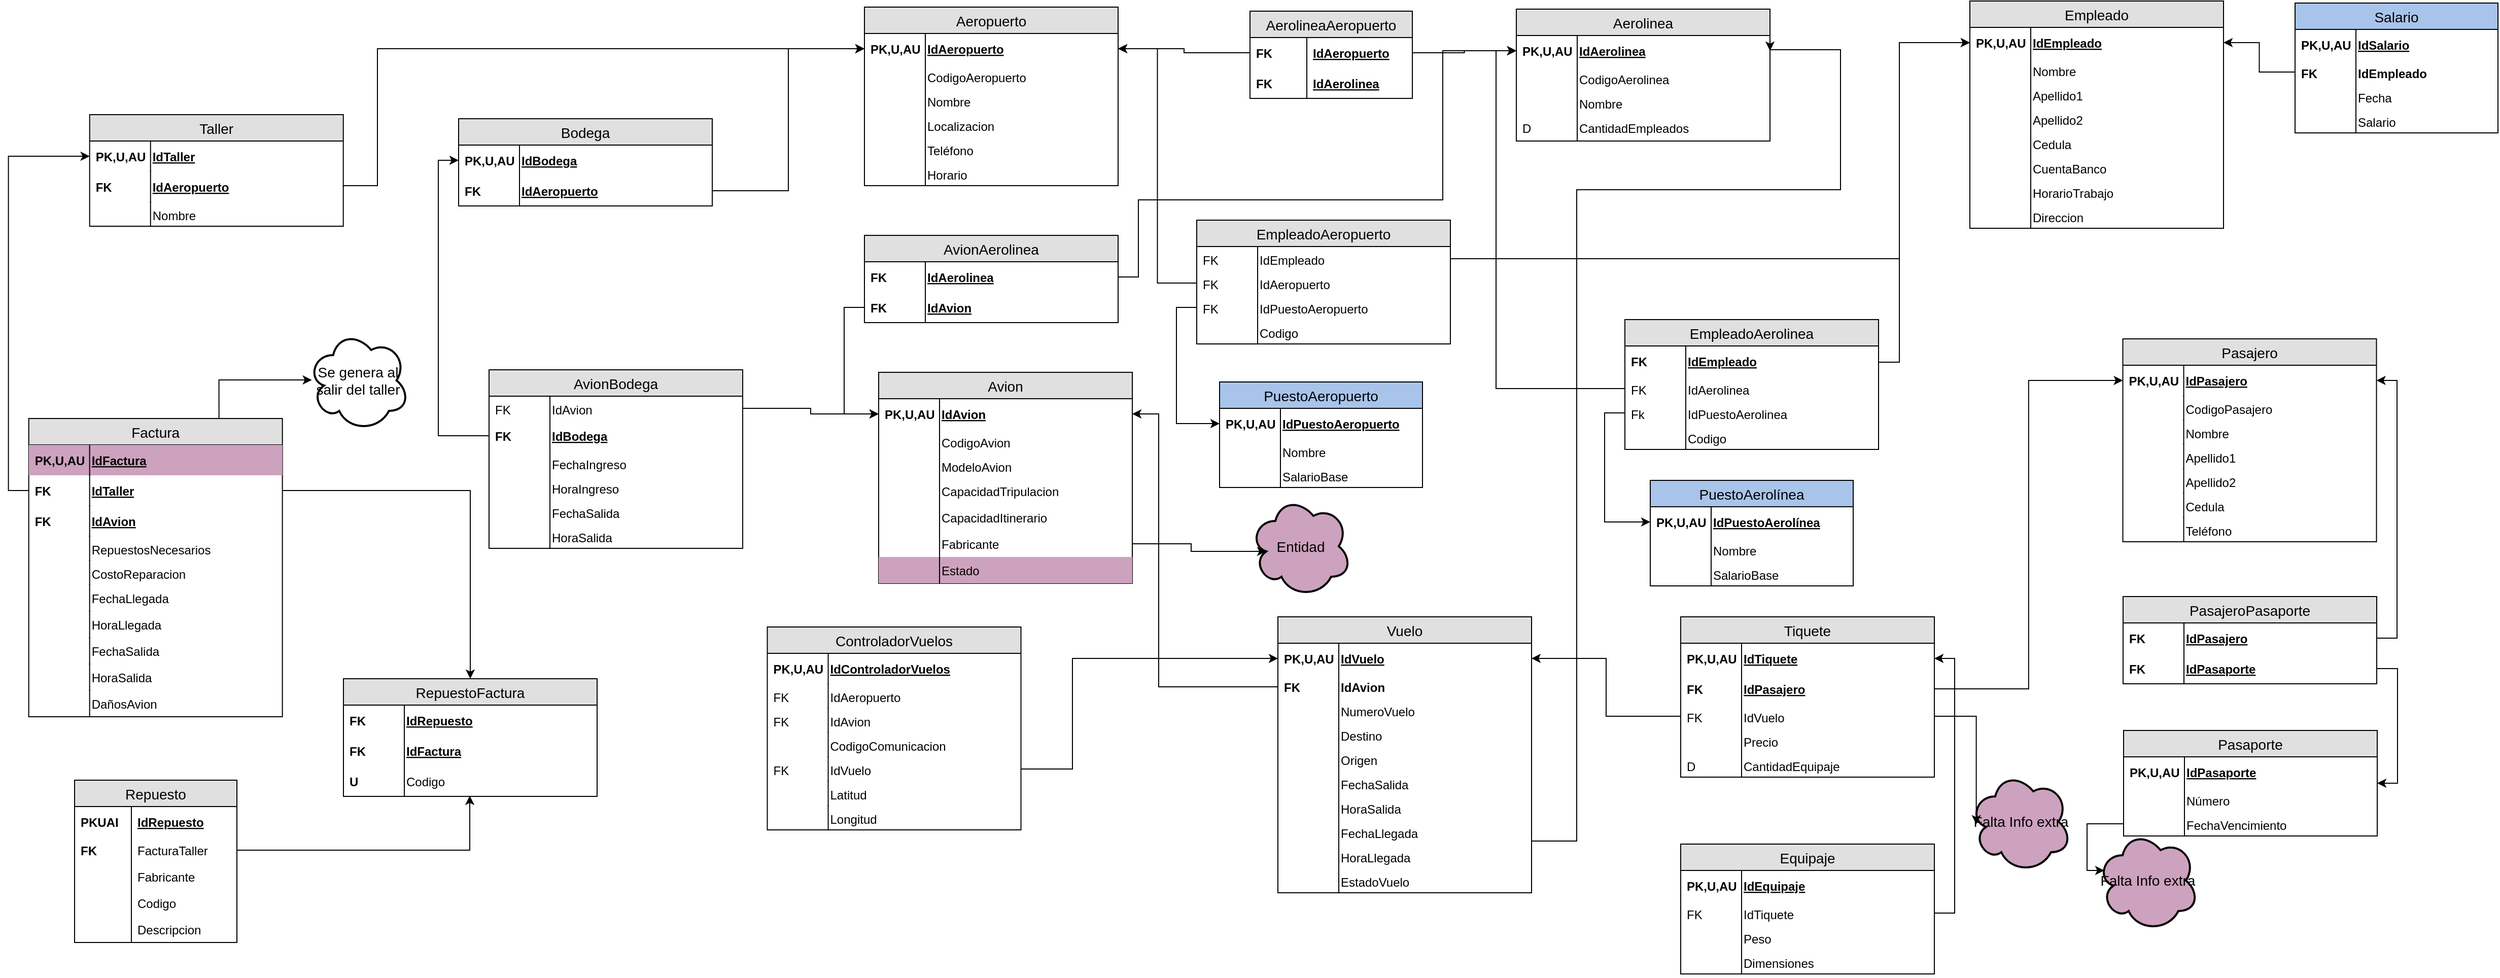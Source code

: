 <mxfile pages="1" version="11.1.4" type="device"><diagram id="F-v7YOQAx7BZ0v_qgbQp" name="Page-1"><mxGraphModel dx="4493" dy="4300" grid="1" gridSize="10" guides="1" tooltips="1" connect="1" arrows="1" fold="1" page="1" pageScale="1" pageWidth="850" pageHeight="1100" math="0" shadow="0"><root><mxCell id="0"/><mxCell id="1" parent="0"/><mxCell id="RFnhj7lzt_LcZZ9ZHUi7-12" value="Aerolinea" style="swimlane;fontStyle=0;childLayout=stackLayout;horizontal=1;startSize=26;fillColor=#e0e0e0;horizontalStack=0;resizeParent=1;resizeParentMax=0;resizeLast=0;collapsible=1;marginBottom=0;swimlaneFillColor=#ffffff;align=center;fontSize=14;" parent="1" vertex="1"><mxGeometry x="702.5" y="42" width="250" height="130" as="geometry"/></mxCell><mxCell id="RFnhj7lzt_LcZZ9ZHUi7-13" value="IdAerolinea" style="shape=partialRectangle;top=0;left=0;right=0;bottom=0;align=left;verticalAlign=middle;fillColor=none;spacingLeft=60;spacingRight=4;overflow=hidden;rotatable=0;points=[[0,0.5],[1,0.5]];portConstraint=eastwest;dropTarget=0;fontStyle=5;fontSize=12;strokeColor=#000000;" parent="RFnhj7lzt_LcZZ9ZHUi7-12" vertex="1"><mxGeometry y="26" width="250" height="30" as="geometry"/></mxCell><mxCell id="RFnhj7lzt_LcZZ9ZHUi7-14" value="PK,U,AU" style="shape=partialRectangle;fontStyle=1;top=0;left=0;bottom=0;fillColor=none;align=left;verticalAlign=middle;spacingLeft=4;spacingRight=4;overflow=hidden;rotatable=0;points=[];portConstraint=eastwest;part=1;fontSize=12;" parent="RFnhj7lzt_LcZZ9ZHUi7-13" vertex="1" connectable="0"><mxGeometry width="60" height="30" as="geometry"/></mxCell><mxCell id="RFnhj7lzt_LcZZ9ZHUi7-17" value="CodigoAerolinea" style="shape=partialRectangle;top=0;left=0;right=0;bottom=0;align=left;verticalAlign=top;fillColor=none;spacingLeft=60;spacingRight=4;overflow=hidden;rotatable=0;points=[[0,0.5],[1,0.5]];portConstraint=eastwest;dropTarget=0;fontSize=12;" parent="RFnhj7lzt_LcZZ9ZHUi7-12" vertex="1"><mxGeometry y="56" width="250" height="24" as="geometry"/></mxCell><mxCell id="RFnhj7lzt_LcZZ9ZHUi7-18" value="" style="shape=partialRectangle;top=0;left=0;bottom=0;fillColor=none;align=left;verticalAlign=top;spacingLeft=4;spacingRight=4;overflow=hidden;rotatable=0;points=[];portConstraint=eastwest;part=1;fontSize=12;" parent="RFnhj7lzt_LcZZ9ZHUi7-17" vertex="1" connectable="0"><mxGeometry width="60" height="24" as="geometry"/></mxCell><mxCell id="RFnhj7lzt_LcZZ9ZHUi7-28" value="Nombre" style="shape=partialRectangle;top=0;left=0;right=0;bottom=0;align=left;verticalAlign=top;fillColor=none;spacingLeft=60;spacingRight=4;overflow=hidden;rotatable=0;points=[[0,0.5],[1,0.5]];portConstraint=eastwest;dropTarget=0;fontSize=12;" parent="RFnhj7lzt_LcZZ9ZHUi7-12" vertex="1"><mxGeometry y="80" width="250" height="24" as="geometry"/></mxCell><mxCell id="RFnhj7lzt_LcZZ9ZHUi7-29" value="" style="shape=partialRectangle;top=0;left=0;bottom=0;fillColor=none;align=left;verticalAlign=top;spacingLeft=4;spacingRight=4;overflow=hidden;rotatable=0;points=[];portConstraint=eastwest;part=1;fontSize=12;" parent="RFnhj7lzt_LcZZ9ZHUi7-28" vertex="1" connectable="0"><mxGeometry width="60" height="24" as="geometry"/></mxCell><mxCell id="RFnhj7lzt_LcZZ9ZHUi7-19" value="CantidadEmpleados" style="shape=partialRectangle;top=0;left=0;right=0;bottom=0;align=left;verticalAlign=top;fillColor=none;spacingLeft=60;spacingRight=4;overflow=hidden;rotatable=0;points=[[0,0.5],[1,0.5]];portConstraint=eastwest;dropTarget=0;fontSize=12;" parent="RFnhj7lzt_LcZZ9ZHUi7-12" vertex="1"><mxGeometry y="104" width="250" height="26" as="geometry"/></mxCell><mxCell id="RFnhj7lzt_LcZZ9ZHUi7-20" value="D" style="shape=partialRectangle;top=0;left=0;bottom=0;fillColor=none;align=left;verticalAlign=top;spacingLeft=4;spacingRight=4;overflow=hidden;rotatable=0;points=[];portConstraint=eastwest;part=1;fontSize=12;" parent="RFnhj7lzt_LcZZ9ZHUi7-19" vertex="1" connectable="0"><mxGeometry width="60" height="26" as="geometry"/></mxCell><mxCell id="RFnhj7lzt_LcZZ9ZHUi7-21" value="Empleado" style="swimlane;fontStyle=0;childLayout=stackLayout;horizontal=1;startSize=26;fillColor=#e0e0e0;horizontalStack=0;resizeParent=1;resizeParentMax=0;resizeLast=0;collapsible=1;marginBottom=0;swimlaneFillColor=#ffffff;align=center;fontSize=14;" parent="1" vertex="1"><mxGeometry x="1149.5" y="34" width="250" height="224" as="geometry"/></mxCell><mxCell id="RFnhj7lzt_LcZZ9ZHUi7-22" value="IdEmpleado" style="shape=partialRectangle;top=0;left=0;right=0;bottom=0;align=left;verticalAlign=middle;fillColor=none;spacingLeft=60;spacingRight=4;overflow=hidden;rotatable=0;points=[[0,0.5],[1,0.5]];portConstraint=eastwest;dropTarget=0;fontStyle=5;fontSize=12;" parent="RFnhj7lzt_LcZZ9ZHUi7-21" vertex="1"><mxGeometry y="26" width="250" height="30" as="geometry"/></mxCell><mxCell id="RFnhj7lzt_LcZZ9ZHUi7-23" value="PK,U,AU" style="shape=partialRectangle;fontStyle=1;top=0;left=0;bottom=0;fillColor=none;align=left;verticalAlign=middle;spacingLeft=4;spacingRight=4;overflow=hidden;rotatable=0;points=[];portConstraint=eastwest;part=1;fontSize=12;" parent="RFnhj7lzt_LcZZ9ZHUi7-22" vertex="1" connectable="0"><mxGeometry width="60" height="30" as="geometry"/></mxCell><mxCell id="RFnhj7lzt_LcZZ9ZHUi7-30" value="Nombre" style="shape=partialRectangle;top=0;left=0;right=0;bottom=0;align=left;verticalAlign=top;fillColor=none;spacingLeft=60;spacingRight=4;overflow=hidden;rotatable=0;points=[[0,0.5],[1,0.5]];portConstraint=eastwest;dropTarget=0;fontSize=12;" parent="RFnhj7lzt_LcZZ9ZHUi7-21" vertex="1"><mxGeometry y="56" width="250" height="24" as="geometry"/></mxCell><mxCell id="RFnhj7lzt_LcZZ9ZHUi7-31" value="" style="shape=partialRectangle;top=0;left=0;bottom=0;fillColor=none;align=left;verticalAlign=top;spacingLeft=4;spacingRight=4;overflow=hidden;rotatable=0;points=[];portConstraint=eastwest;part=1;fontSize=12;" parent="RFnhj7lzt_LcZZ9ZHUi7-30" vertex="1" connectable="0"><mxGeometry width="60" height="24" as="geometry"/></mxCell><mxCell id="RFnhj7lzt_LcZZ9ZHUi7-32" value="Apellido1" style="shape=partialRectangle;top=0;left=0;right=0;bottom=0;align=left;verticalAlign=top;fillColor=none;spacingLeft=60;spacingRight=4;overflow=hidden;rotatable=0;points=[[0,0.5],[1,0.5]];portConstraint=eastwest;dropTarget=0;fontSize=12;" parent="RFnhj7lzt_LcZZ9ZHUi7-21" vertex="1"><mxGeometry y="80" width="250" height="24" as="geometry"/></mxCell><mxCell id="RFnhj7lzt_LcZZ9ZHUi7-33" value="" style="shape=partialRectangle;top=0;left=0;bottom=0;fillColor=none;align=left;verticalAlign=top;spacingLeft=4;spacingRight=4;overflow=hidden;rotatable=0;points=[];portConstraint=eastwest;part=1;fontSize=12;" parent="RFnhj7lzt_LcZZ9ZHUi7-32" vertex="1" connectable="0"><mxGeometry width="60" height="24" as="geometry"/></mxCell><mxCell id="RFnhj7lzt_LcZZ9ZHUi7-34" value="Apellido2" style="shape=partialRectangle;top=0;left=0;right=0;bottom=0;align=left;verticalAlign=top;fillColor=none;spacingLeft=60;spacingRight=4;overflow=hidden;rotatable=0;points=[[0,0.5],[1,0.5]];portConstraint=eastwest;dropTarget=0;fontSize=12;" parent="RFnhj7lzt_LcZZ9ZHUi7-21" vertex="1"><mxGeometry y="104" width="250" height="24" as="geometry"/></mxCell><mxCell id="RFnhj7lzt_LcZZ9ZHUi7-35" value="" style="shape=partialRectangle;top=0;left=0;bottom=0;fillColor=none;align=left;verticalAlign=top;spacingLeft=4;spacingRight=4;overflow=hidden;rotatable=0;points=[];portConstraint=eastwest;part=1;fontSize=12;" parent="RFnhj7lzt_LcZZ9ZHUi7-34" vertex="1" connectable="0"><mxGeometry width="60" height="24" as="geometry"/></mxCell><mxCell id="RFnhj7lzt_LcZZ9ZHUi7-36" value="Cedula" style="shape=partialRectangle;top=0;left=0;right=0;bottom=0;align=left;verticalAlign=top;fillColor=none;spacingLeft=60;spacingRight=4;overflow=hidden;rotatable=0;points=[[0,0.5],[1,0.5]];portConstraint=eastwest;dropTarget=0;fontSize=12;" parent="RFnhj7lzt_LcZZ9ZHUi7-21" vertex="1"><mxGeometry y="128" width="250" height="24" as="geometry"/></mxCell><mxCell id="RFnhj7lzt_LcZZ9ZHUi7-37" value="" style="shape=partialRectangle;top=0;left=0;bottom=0;fillColor=none;align=left;verticalAlign=top;spacingLeft=4;spacingRight=4;overflow=hidden;rotatable=0;points=[];portConstraint=eastwest;part=1;fontSize=12;" parent="RFnhj7lzt_LcZZ9ZHUi7-36" vertex="1" connectable="0"><mxGeometry width="60" height="24" as="geometry"/></mxCell><mxCell id="RFnhj7lzt_LcZZ9ZHUi7-38" value="CuentaBanco" style="shape=partialRectangle;top=0;left=0;right=0;bottom=0;align=left;verticalAlign=top;fillColor=none;spacingLeft=60;spacingRight=4;overflow=hidden;rotatable=0;points=[[0,0.5],[1,0.5]];portConstraint=eastwest;dropTarget=0;fontSize=12;" parent="RFnhj7lzt_LcZZ9ZHUi7-21" vertex="1"><mxGeometry y="152" width="250" height="24" as="geometry"/></mxCell><mxCell id="RFnhj7lzt_LcZZ9ZHUi7-39" value="" style="shape=partialRectangle;top=0;left=0;bottom=0;fillColor=none;align=left;verticalAlign=top;spacingLeft=4;spacingRight=4;overflow=hidden;rotatable=0;points=[];portConstraint=eastwest;part=1;fontSize=12;" parent="RFnhj7lzt_LcZZ9ZHUi7-38" vertex="1" connectable="0"><mxGeometry width="60" height="24" as="geometry"/></mxCell><mxCell id="RFnhj7lzt_LcZZ9ZHUi7-40" value="HorarioTrabajo" style="shape=partialRectangle;top=0;left=0;right=0;bottom=0;align=left;verticalAlign=top;fillColor=none;spacingLeft=60;spacingRight=4;overflow=hidden;rotatable=0;points=[[0,0.5],[1,0.5]];portConstraint=eastwest;dropTarget=0;fontSize=12;" parent="RFnhj7lzt_LcZZ9ZHUi7-21" vertex="1"><mxGeometry y="176" width="250" height="24" as="geometry"/></mxCell><mxCell id="RFnhj7lzt_LcZZ9ZHUi7-41" value="" style="shape=partialRectangle;top=0;left=0;bottom=0;fillColor=none;align=left;verticalAlign=top;spacingLeft=4;spacingRight=4;overflow=hidden;rotatable=0;points=[];portConstraint=eastwest;part=1;fontSize=12;" parent="RFnhj7lzt_LcZZ9ZHUi7-40" vertex="1" connectable="0"><mxGeometry width="60" height="24" as="geometry"/></mxCell><mxCell id="RFnhj7lzt_LcZZ9ZHUi7-131" value="Direccion" style="shape=partialRectangle;top=0;left=0;right=0;bottom=0;align=left;verticalAlign=top;fillColor=none;spacingLeft=60;spacingRight=4;overflow=hidden;rotatable=0;points=[[0,0.5],[1,0.5]];portConstraint=eastwest;dropTarget=0;fontSize=12;" parent="RFnhj7lzt_LcZZ9ZHUi7-21" vertex="1"><mxGeometry y="200" width="250" height="24" as="geometry"/></mxCell><mxCell id="RFnhj7lzt_LcZZ9ZHUi7-132" value="" style="shape=partialRectangle;top=0;left=0;bottom=0;fillColor=none;align=left;verticalAlign=top;spacingLeft=4;spacingRight=4;overflow=hidden;rotatable=0;points=[];portConstraint=eastwest;part=1;fontSize=12;" parent="RFnhj7lzt_LcZZ9ZHUi7-131" vertex="1" connectable="0"><mxGeometry width="60" height="24" as="geometry"/></mxCell><mxCell id="RFnhj7lzt_LcZZ9ZHUi7-65" value="Aeropuerto" style="swimlane;fontStyle=0;childLayout=stackLayout;horizontal=1;startSize=26;fillColor=#e0e0e0;horizontalStack=0;resizeParent=1;resizeParentMax=0;resizeLast=0;collapsible=1;marginBottom=0;swimlaneFillColor=#ffffff;align=center;fontSize=14;" parent="1" vertex="1"><mxGeometry x="60" y="40" width="250" height="176" as="geometry"/></mxCell><mxCell id="RFnhj7lzt_LcZZ9ZHUi7-66" value="IdAeropuerto" style="shape=partialRectangle;top=0;left=0;right=0;bottom=0;align=left;verticalAlign=middle;fillColor=none;spacingLeft=60;spacingRight=4;overflow=hidden;rotatable=0;points=[[0,0.5],[1,0.5]];portConstraint=eastwest;dropTarget=0;fontStyle=5;fontSize=12;strokeColor=#000000;" parent="RFnhj7lzt_LcZZ9ZHUi7-65" vertex="1"><mxGeometry y="26" width="250" height="30" as="geometry"/></mxCell><mxCell id="RFnhj7lzt_LcZZ9ZHUi7-67" value="PK,U,AU" style="shape=partialRectangle;fontStyle=1;top=0;left=0;bottom=0;fillColor=none;align=left;verticalAlign=middle;spacingLeft=4;spacingRight=4;overflow=hidden;rotatable=0;points=[];portConstraint=eastwest;part=1;fontSize=12;" parent="RFnhj7lzt_LcZZ9ZHUi7-66" vertex="1" connectable="0"><mxGeometry width="60" height="30" as="geometry"/></mxCell><mxCell id="RFnhj7lzt_LcZZ9ZHUi7-68" value="CodigoAeropuerto" style="shape=partialRectangle;top=0;left=0;right=0;bottom=0;align=left;verticalAlign=top;fillColor=none;spacingLeft=60;spacingRight=4;overflow=hidden;rotatable=0;points=[[0,0.5],[1,0.5]];portConstraint=eastwest;dropTarget=0;fontSize=12;" parent="RFnhj7lzt_LcZZ9ZHUi7-65" vertex="1"><mxGeometry y="56" width="250" height="24" as="geometry"/></mxCell><mxCell id="RFnhj7lzt_LcZZ9ZHUi7-69" value="" style="shape=partialRectangle;top=0;left=0;bottom=0;fillColor=none;align=left;verticalAlign=top;spacingLeft=4;spacingRight=4;overflow=hidden;rotatable=0;points=[];portConstraint=eastwest;part=1;fontSize=12;" parent="RFnhj7lzt_LcZZ9ZHUi7-68" vertex="1" connectable="0"><mxGeometry width="60" height="24" as="geometry"/></mxCell><mxCell id="RFnhj7lzt_LcZZ9ZHUi7-70" value="Nombre" style="shape=partialRectangle;top=0;left=0;right=0;bottom=0;align=left;verticalAlign=top;fillColor=none;spacingLeft=60;spacingRight=4;overflow=hidden;rotatable=0;points=[[0,0.5],[1,0.5]];portConstraint=eastwest;dropTarget=0;fontSize=12;" parent="RFnhj7lzt_LcZZ9ZHUi7-65" vertex="1"><mxGeometry y="80" width="250" height="24" as="geometry"/></mxCell><mxCell id="RFnhj7lzt_LcZZ9ZHUi7-71" value="" style="shape=partialRectangle;top=0;left=0;bottom=0;fillColor=none;align=left;verticalAlign=top;spacingLeft=4;spacingRight=4;overflow=hidden;rotatable=0;points=[];portConstraint=eastwest;part=1;fontSize=12;" parent="RFnhj7lzt_LcZZ9ZHUi7-70" vertex="1" connectable="0"><mxGeometry width="60" height="24" as="geometry"/></mxCell><mxCell id="RFnhj7lzt_LcZZ9ZHUi7-74" value="Localizacion" style="shape=partialRectangle;top=0;left=0;right=0;bottom=0;align=left;verticalAlign=top;fillColor=none;spacingLeft=60;spacingRight=4;overflow=hidden;rotatable=0;points=[[0,0.5],[1,0.5]];portConstraint=eastwest;dropTarget=0;fontSize=12;" parent="RFnhj7lzt_LcZZ9ZHUi7-65" vertex="1"><mxGeometry y="104" width="250" height="24" as="geometry"/></mxCell><mxCell id="RFnhj7lzt_LcZZ9ZHUi7-75" value="" style="shape=partialRectangle;top=0;left=0;bottom=0;fillColor=none;align=left;verticalAlign=top;spacingLeft=4;spacingRight=4;overflow=hidden;rotatable=0;points=[];portConstraint=eastwest;part=1;fontSize=12;" parent="RFnhj7lzt_LcZZ9ZHUi7-74" vertex="1" connectable="0"><mxGeometry width="60" height="24" as="geometry"/></mxCell><mxCell id="RFnhj7lzt_LcZZ9ZHUi7-107" value="Teléfono" style="shape=partialRectangle;top=0;left=0;right=0;bottom=0;align=left;verticalAlign=top;fillColor=none;spacingLeft=60;spacingRight=4;overflow=hidden;rotatable=0;points=[[0,0.5],[1,0.5]];portConstraint=eastwest;dropTarget=0;fontSize=12;" parent="RFnhj7lzt_LcZZ9ZHUi7-65" vertex="1"><mxGeometry y="128" width="250" height="24" as="geometry"/></mxCell><mxCell id="RFnhj7lzt_LcZZ9ZHUi7-108" value="" style="shape=partialRectangle;top=0;left=0;bottom=0;fillColor=none;align=left;verticalAlign=top;spacingLeft=4;spacingRight=4;overflow=hidden;rotatable=0;points=[];portConstraint=eastwest;part=1;fontSize=12;" parent="RFnhj7lzt_LcZZ9ZHUi7-107" vertex="1" connectable="0"><mxGeometry width="60" height="24" as="geometry"/></mxCell><mxCell id="RFnhj7lzt_LcZZ9ZHUi7-78" value="Horario" style="shape=partialRectangle;top=0;left=0;right=0;bottom=0;align=left;verticalAlign=top;fillColor=none;spacingLeft=60;spacingRight=4;overflow=hidden;rotatable=0;points=[[0,0.5],[1,0.5]];portConstraint=eastwest;dropTarget=0;fontSize=12;" parent="RFnhj7lzt_LcZZ9ZHUi7-65" vertex="1"><mxGeometry y="152" width="250" height="24" as="geometry"/></mxCell><mxCell id="RFnhj7lzt_LcZZ9ZHUi7-79" value="" style="shape=partialRectangle;top=0;left=0;bottom=0;fillColor=none;align=left;verticalAlign=top;spacingLeft=4;spacingRight=4;overflow=hidden;rotatable=0;points=[];portConstraint=eastwest;part=1;fontSize=12;" parent="RFnhj7lzt_LcZZ9ZHUi7-78" vertex="1" connectable="0"><mxGeometry width="60" height="24" as="geometry"/></mxCell><mxCell id="RFnhj7lzt_LcZZ9ZHUi7-116" value="EmpleadoAerolinea" style="swimlane;fontStyle=0;childLayout=stackLayout;horizontal=1;startSize=26;fillColor=#e0e0e0;horizontalStack=0;resizeParent=1;resizeParentMax=0;resizeLast=0;collapsible=1;marginBottom=0;swimlaneFillColor=#ffffff;align=center;fontSize=14;" parent="1" vertex="1"><mxGeometry x="809.5" y="348" width="250" height="128" as="geometry"/></mxCell><mxCell id="GWSag47F27na8kSHJpPw-12" value="IdEmpleado" style="shape=partialRectangle;top=0;left=0;right=0;bottom=0;align=left;verticalAlign=middle;fillColor=none;spacingLeft=60;spacingRight=4;overflow=hidden;rotatable=0;points=[[0,0.5],[1,0.5]];portConstraint=eastwest;dropTarget=0;fontStyle=5;fontSize=12;" parent="RFnhj7lzt_LcZZ9ZHUi7-116" vertex="1"><mxGeometry y="26" width="250" height="30" as="geometry"/></mxCell><mxCell id="GWSag47F27na8kSHJpPw-13" value="FK" style="shape=partialRectangle;fontStyle=1;top=0;left=0;bottom=0;fillColor=none;align=left;verticalAlign=middle;spacingLeft=4;spacingRight=4;overflow=hidden;rotatable=0;points=[];portConstraint=eastwest;part=1;fontSize=12;" parent="GWSag47F27na8kSHJpPw-12" vertex="1" connectable="0"><mxGeometry width="60" height="30" as="geometry"/></mxCell><mxCell id="RFnhj7lzt_LcZZ9ZHUi7-119" value="IdAerolinea" style="shape=partialRectangle;top=0;left=0;right=0;bottom=0;align=left;verticalAlign=top;fillColor=none;spacingLeft=60;spacingRight=4;overflow=hidden;rotatable=0;points=[[0,0.5],[1,0.5]];portConstraint=eastwest;dropTarget=0;fontSize=12;" parent="RFnhj7lzt_LcZZ9ZHUi7-116" vertex="1"><mxGeometry y="56" width="250" height="24" as="geometry"/></mxCell><mxCell id="RFnhj7lzt_LcZZ9ZHUi7-120" value="FK" style="shape=partialRectangle;top=0;left=0;bottom=0;fillColor=none;align=left;verticalAlign=top;spacingLeft=4;spacingRight=4;overflow=hidden;rotatable=0;points=[];portConstraint=eastwest;part=1;fontSize=12;" parent="RFnhj7lzt_LcZZ9ZHUi7-119" vertex="1" connectable="0"><mxGeometry width="60" height="24" as="geometry"/></mxCell><mxCell id="RFnhj7lzt_LcZZ9ZHUi7-127" value="IdPuestoAerolinea" style="shape=partialRectangle;top=0;left=0;right=0;bottom=0;align=left;verticalAlign=top;fillColor=none;spacingLeft=60;spacingRight=4;overflow=hidden;rotatable=0;points=[[0,0.5],[1,0.5]];portConstraint=eastwest;dropTarget=0;fontSize=12;" parent="RFnhj7lzt_LcZZ9ZHUi7-116" vertex="1"><mxGeometry y="80" width="250" height="24" as="geometry"/></mxCell><mxCell id="RFnhj7lzt_LcZZ9ZHUi7-128" value="Fk" style="shape=partialRectangle;top=0;left=0;bottom=0;fillColor=none;align=left;verticalAlign=top;spacingLeft=4;spacingRight=4;overflow=hidden;rotatable=0;points=[];portConstraint=eastwest;part=1;fontSize=12;" parent="RFnhj7lzt_LcZZ9ZHUi7-127" vertex="1" connectable="0"><mxGeometry width="60" height="24" as="geometry"/></mxCell><mxCell id="3T_UC9Iupfr3q2ktU5BF-1" value="Codigo" style="shape=partialRectangle;top=0;left=0;right=0;bottom=0;align=left;verticalAlign=top;fillColor=none;spacingLeft=60;spacingRight=4;overflow=hidden;rotatable=0;points=[[0,0.5],[1,0.5]];portConstraint=eastwest;dropTarget=0;fontSize=12;" parent="RFnhj7lzt_LcZZ9ZHUi7-116" vertex="1"><mxGeometry y="104" width="250" height="24" as="geometry"/></mxCell><mxCell id="3T_UC9Iupfr3q2ktU5BF-2" value="" style="shape=partialRectangle;top=0;left=0;bottom=0;fillColor=none;align=left;verticalAlign=top;spacingLeft=4;spacingRight=4;overflow=hidden;rotatable=0;points=[];portConstraint=eastwest;part=1;fontSize=12;" parent="3T_UC9Iupfr3q2ktU5BF-1" vertex="1" connectable="0"><mxGeometry width="60" height="24" as="geometry"/></mxCell><mxCell id="RFnhj7lzt_LcZZ9ZHUi7-122" value="EmpleadoAeropuerto" style="swimlane;fontStyle=0;childLayout=stackLayout;horizontal=1;startSize=26;fillColor=#e0e0e0;horizontalStack=0;resizeParent=1;resizeParentMax=0;resizeLast=0;collapsible=1;marginBottom=0;swimlaneFillColor=#ffffff;align=center;fontSize=14;" parent="1" vertex="1"><mxGeometry x="387.5" y="250" width="250" height="122" as="geometry"/></mxCell><mxCell id="RFnhj7lzt_LcZZ9ZHUi7-123" value="IdEmpleado" style="shape=partialRectangle;top=0;left=0;right=0;bottom=0;align=left;verticalAlign=top;fillColor=none;spacingLeft=60;spacingRight=4;overflow=hidden;rotatable=0;points=[[0,0.5],[1,0.5]];portConstraint=eastwest;dropTarget=0;fontSize=12;" parent="RFnhj7lzt_LcZZ9ZHUi7-122" vertex="1"><mxGeometry y="26" width="250" height="24" as="geometry"/></mxCell><mxCell id="RFnhj7lzt_LcZZ9ZHUi7-124" value="FK" style="shape=partialRectangle;top=0;left=0;bottom=0;fillColor=none;align=left;verticalAlign=top;spacingLeft=4;spacingRight=4;overflow=hidden;rotatable=0;points=[];portConstraint=eastwest;part=1;fontSize=12;" parent="RFnhj7lzt_LcZZ9ZHUi7-123" vertex="1" connectable="0"><mxGeometry width="60" height="24" as="geometry"/></mxCell><mxCell id="RFnhj7lzt_LcZZ9ZHUi7-125" value="IdAeropuerto" style="shape=partialRectangle;top=0;left=0;right=0;bottom=0;align=left;verticalAlign=top;fillColor=none;spacingLeft=60;spacingRight=4;overflow=hidden;rotatable=0;points=[[0,0.5],[1,0.5]];portConstraint=eastwest;dropTarget=0;fontSize=12;" parent="RFnhj7lzt_LcZZ9ZHUi7-122" vertex="1"><mxGeometry y="50" width="250" height="24" as="geometry"/></mxCell><mxCell id="RFnhj7lzt_LcZZ9ZHUi7-126" value="FK" style="shape=partialRectangle;top=0;left=0;bottom=0;fillColor=none;align=left;verticalAlign=top;spacingLeft=4;spacingRight=4;overflow=hidden;rotatable=0;points=[];portConstraint=eastwest;part=1;fontSize=12;" parent="RFnhj7lzt_LcZZ9ZHUi7-125" vertex="1" connectable="0"><mxGeometry width="60" height="24" as="geometry"/></mxCell><mxCell id="RFnhj7lzt_LcZZ9ZHUi7-129" value="IdPuestoAeropuerto" style="shape=partialRectangle;top=0;left=0;right=0;bottom=0;align=left;verticalAlign=top;fillColor=none;spacingLeft=60;spacingRight=4;overflow=hidden;rotatable=0;points=[[0,0.5],[1,0.5]];portConstraint=eastwest;dropTarget=0;fontSize=12;" parent="RFnhj7lzt_LcZZ9ZHUi7-122" vertex="1"><mxGeometry y="74" width="250" height="24" as="geometry"/></mxCell><mxCell id="RFnhj7lzt_LcZZ9ZHUi7-130" value="FK" style="shape=partialRectangle;top=0;left=0;bottom=0;fillColor=none;align=left;verticalAlign=top;spacingLeft=4;spacingRight=4;overflow=hidden;rotatable=0;points=[];portConstraint=eastwest;part=1;fontSize=12;" parent="RFnhj7lzt_LcZZ9ZHUi7-129" vertex="1" connectable="0"><mxGeometry width="60" height="24" as="geometry"/></mxCell><mxCell id="3T_UC9Iupfr3q2ktU5BF-3" value="Codigo" style="shape=partialRectangle;top=0;left=0;right=0;bottom=0;align=left;verticalAlign=top;fillColor=none;spacingLeft=60;spacingRight=4;overflow=hidden;rotatable=0;points=[[0,0.5],[1,0.5]];portConstraint=eastwest;dropTarget=0;fontSize=12;" parent="RFnhj7lzt_LcZZ9ZHUi7-122" vertex="1"><mxGeometry y="98" width="250" height="24" as="geometry"/></mxCell><mxCell id="3T_UC9Iupfr3q2ktU5BF-4" value="" style="shape=partialRectangle;top=0;left=0;bottom=0;fillColor=none;align=left;verticalAlign=top;spacingLeft=4;spacingRight=4;overflow=hidden;rotatable=0;points=[];portConstraint=eastwest;part=1;fontSize=12;" parent="3T_UC9Iupfr3q2ktU5BF-3" vertex="1" connectable="0"><mxGeometry width="60" height="24" as="geometry"/></mxCell><mxCell id="RFnhj7lzt_LcZZ9ZHUi7-156" value="Vuelo" style="swimlane;fontStyle=0;childLayout=stackLayout;horizontal=1;startSize=26;fillColor=#e0e0e0;horizontalStack=0;resizeParent=1;resizeParentMax=0;resizeLast=0;collapsible=1;marginBottom=0;swimlaneFillColor=#ffffff;align=center;fontSize=14;" parent="1" vertex="1"><mxGeometry x="467.5" y="641" width="250" height="272" as="geometry"/></mxCell><mxCell id="RFnhj7lzt_LcZZ9ZHUi7-157" value="IdVuelo" style="shape=partialRectangle;top=0;left=0;right=0;bottom=0;align=left;verticalAlign=middle;fillColor=none;spacingLeft=60;spacingRight=4;overflow=hidden;rotatable=0;points=[[0,0.5],[1,0.5]];portConstraint=eastwest;dropTarget=0;fontStyle=5;fontSize=12;strokeColor=#000000;" parent="RFnhj7lzt_LcZZ9ZHUi7-156" vertex="1"><mxGeometry y="26" width="250" height="30" as="geometry"/></mxCell><mxCell id="RFnhj7lzt_LcZZ9ZHUi7-158" value="PK,U,AU" style="shape=partialRectangle;fontStyle=1;top=0;left=0;bottom=0;fillColor=none;align=left;verticalAlign=middle;spacingLeft=4;spacingRight=4;overflow=hidden;rotatable=0;points=[];portConstraint=eastwest;part=1;fontSize=12;" parent="RFnhj7lzt_LcZZ9ZHUi7-157" vertex="1" connectable="0"><mxGeometry width="60" height="30" as="geometry"/></mxCell><mxCell id="RFnhj7lzt_LcZZ9ZHUi7-159" value="IdAvion" style="shape=partialRectangle;top=0;left=0;right=0;bottom=0;align=left;verticalAlign=top;fillColor=none;spacingLeft=60;spacingRight=4;overflow=hidden;rotatable=0;points=[[0,0.5],[1,0.5]];portConstraint=eastwest;dropTarget=0;fontSize=12;fontStyle=1" parent="RFnhj7lzt_LcZZ9ZHUi7-156" vertex="1"><mxGeometry y="56" width="250" height="24" as="geometry"/></mxCell><mxCell id="RFnhj7lzt_LcZZ9ZHUi7-160" value="FK" style="shape=partialRectangle;top=0;left=0;bottom=0;fillColor=none;align=left;verticalAlign=top;spacingLeft=4;spacingRight=4;overflow=hidden;rotatable=0;points=[];portConstraint=eastwest;part=1;fontSize=12;fontStyle=1" parent="RFnhj7lzt_LcZZ9ZHUi7-159" vertex="1" connectable="0"><mxGeometry width="60" height="24" as="geometry"/></mxCell><mxCell id="GWSag47F27na8kSHJpPw-64" value="NumeroVuelo" style="shape=partialRectangle;top=0;left=0;right=0;bottom=0;align=left;verticalAlign=top;fillColor=none;spacingLeft=60;spacingRight=4;overflow=hidden;rotatable=0;points=[[0,0.5],[1,0.5]];portConstraint=eastwest;dropTarget=0;fontSize=12;" parent="RFnhj7lzt_LcZZ9ZHUi7-156" vertex="1"><mxGeometry y="80" width="250" height="24" as="geometry"/></mxCell><mxCell id="GWSag47F27na8kSHJpPw-65" value="" style="shape=partialRectangle;top=0;left=0;bottom=0;fillColor=none;align=left;verticalAlign=top;spacingLeft=4;spacingRight=4;overflow=hidden;rotatable=0;points=[];portConstraint=eastwest;part=1;fontSize=12;" parent="GWSag47F27na8kSHJpPw-64" vertex="1" connectable="0"><mxGeometry width="60" height="24" as="geometry"/></mxCell><mxCell id="RFnhj7lzt_LcZZ9ZHUi7-161" value="Destino" style="shape=partialRectangle;top=0;left=0;right=0;bottom=0;align=left;verticalAlign=top;fillColor=none;spacingLeft=60;spacingRight=4;overflow=hidden;rotatable=0;points=[[0,0.5],[1,0.5]];portConstraint=eastwest;dropTarget=0;fontSize=12;" parent="RFnhj7lzt_LcZZ9ZHUi7-156" vertex="1"><mxGeometry y="104" width="250" height="24" as="geometry"/></mxCell><mxCell id="RFnhj7lzt_LcZZ9ZHUi7-162" value="" style="shape=partialRectangle;top=0;left=0;bottom=0;fillColor=none;align=left;verticalAlign=top;spacingLeft=4;spacingRight=4;overflow=hidden;rotatable=0;points=[];portConstraint=eastwest;part=1;fontSize=12;" parent="RFnhj7lzt_LcZZ9ZHUi7-161" vertex="1" connectable="0"><mxGeometry width="60" height="24" as="geometry"/></mxCell><mxCell id="RFnhj7lzt_LcZZ9ZHUi7-165" value="Origen" style="shape=partialRectangle;top=0;left=0;right=0;bottom=0;align=left;verticalAlign=top;fillColor=none;spacingLeft=60;spacingRight=4;overflow=hidden;rotatable=0;points=[[0,0.5],[1,0.5]];portConstraint=eastwest;dropTarget=0;fontSize=12;" parent="RFnhj7lzt_LcZZ9ZHUi7-156" vertex="1"><mxGeometry y="128" width="250" height="24" as="geometry"/></mxCell><mxCell id="RFnhj7lzt_LcZZ9ZHUi7-166" value="" style="shape=partialRectangle;top=0;left=0;bottom=0;fillColor=none;align=left;verticalAlign=top;spacingLeft=4;spacingRight=4;overflow=hidden;rotatable=0;points=[];portConstraint=eastwest;part=1;fontSize=12;" parent="RFnhj7lzt_LcZZ9ZHUi7-165" vertex="1" connectable="0"><mxGeometry width="60" height="24" as="geometry"/></mxCell><mxCell id="RFnhj7lzt_LcZZ9ZHUi7-167" value="FechaSalida" style="shape=partialRectangle;top=0;left=0;right=0;bottom=0;align=left;verticalAlign=top;fillColor=none;spacingLeft=60;spacingRight=4;overflow=hidden;rotatable=0;points=[[0,0.5],[1,0.5]];portConstraint=eastwest;dropTarget=0;fontSize=12;" parent="RFnhj7lzt_LcZZ9ZHUi7-156" vertex="1"><mxGeometry y="152" width="250" height="24" as="geometry"/></mxCell><mxCell id="RFnhj7lzt_LcZZ9ZHUi7-168" value="" style="shape=partialRectangle;top=0;left=0;bottom=0;fillColor=none;align=left;verticalAlign=top;spacingLeft=4;spacingRight=4;overflow=hidden;rotatable=0;points=[];portConstraint=eastwest;part=1;fontSize=12;" parent="RFnhj7lzt_LcZZ9ZHUi7-167" vertex="1" connectable="0"><mxGeometry width="60" height="24" as="geometry"/></mxCell><mxCell id="RFnhj7lzt_LcZZ9ZHUi7-169" value="HoraSalida" style="shape=partialRectangle;top=0;left=0;right=0;bottom=0;align=left;verticalAlign=top;fillColor=none;spacingLeft=60;spacingRight=4;overflow=hidden;rotatable=0;points=[[0,0.5],[1,0.5]];portConstraint=eastwest;dropTarget=0;fontSize=12;" parent="RFnhj7lzt_LcZZ9ZHUi7-156" vertex="1"><mxGeometry y="176" width="250" height="24" as="geometry"/></mxCell><mxCell id="RFnhj7lzt_LcZZ9ZHUi7-170" value="" style="shape=partialRectangle;top=0;left=0;bottom=0;fillColor=none;align=left;verticalAlign=top;spacingLeft=4;spacingRight=4;overflow=hidden;rotatable=0;points=[];portConstraint=eastwest;part=1;fontSize=12;" parent="RFnhj7lzt_LcZZ9ZHUi7-169" vertex="1" connectable="0"><mxGeometry width="60" height="24" as="geometry"/></mxCell><mxCell id="RFnhj7lzt_LcZZ9ZHUi7-171" value="FechaLlegada" style="shape=partialRectangle;top=0;left=0;right=0;bottom=0;align=left;verticalAlign=top;fillColor=none;spacingLeft=60;spacingRight=4;overflow=hidden;rotatable=0;points=[[0,0.5],[1,0.5]];portConstraint=eastwest;dropTarget=0;fontSize=12;" parent="RFnhj7lzt_LcZZ9ZHUi7-156" vertex="1"><mxGeometry y="200" width="250" height="24" as="geometry"/></mxCell><mxCell id="RFnhj7lzt_LcZZ9ZHUi7-172" value="" style="shape=partialRectangle;top=0;left=0;bottom=0;fillColor=none;align=left;verticalAlign=top;spacingLeft=4;spacingRight=4;overflow=hidden;rotatable=0;points=[];portConstraint=eastwest;part=1;fontSize=12;" parent="RFnhj7lzt_LcZZ9ZHUi7-171" vertex="1" connectable="0"><mxGeometry width="60" height="24" as="geometry"/></mxCell><mxCell id="RFnhj7lzt_LcZZ9ZHUi7-173" value="HoraLlegada" style="shape=partialRectangle;top=0;left=0;right=0;bottom=0;align=left;verticalAlign=top;fillColor=none;spacingLeft=60;spacingRight=4;overflow=hidden;rotatable=0;points=[[0,0.5],[1,0.5]];portConstraint=eastwest;dropTarget=0;fontSize=12;" parent="RFnhj7lzt_LcZZ9ZHUi7-156" vertex="1"><mxGeometry y="224" width="250" height="24" as="geometry"/></mxCell><mxCell id="RFnhj7lzt_LcZZ9ZHUi7-174" value="" style="shape=partialRectangle;top=0;left=0;bottom=0;fillColor=none;align=left;verticalAlign=top;spacingLeft=4;spacingRight=4;overflow=hidden;rotatable=0;points=[];portConstraint=eastwest;part=1;fontSize=12;" parent="RFnhj7lzt_LcZZ9ZHUi7-173" vertex="1" connectable="0"><mxGeometry width="60" height="24" as="geometry"/></mxCell><mxCell id="RFnhj7lzt_LcZZ9ZHUi7-182" value="EstadoVuelo" style="shape=partialRectangle;top=0;left=0;right=0;bottom=0;align=left;verticalAlign=top;fillColor=none;spacingLeft=60;spacingRight=4;overflow=hidden;rotatable=0;points=[[0,0.5],[1,0.5]];portConstraint=eastwest;dropTarget=0;fontSize=12;" parent="RFnhj7lzt_LcZZ9ZHUi7-156" vertex="1"><mxGeometry y="248" width="250" height="24" as="geometry"/></mxCell><mxCell id="RFnhj7lzt_LcZZ9ZHUi7-183" value="" style="shape=partialRectangle;top=0;left=0;bottom=0;fillColor=none;align=left;verticalAlign=top;spacingLeft=4;spacingRight=4;overflow=hidden;rotatable=0;points=[];portConstraint=eastwest;part=1;fontSize=12;" parent="RFnhj7lzt_LcZZ9ZHUi7-182" vertex="1" connectable="0"><mxGeometry width="60" height="24" as="geometry"/></mxCell><mxCell id="RFnhj7lzt_LcZZ9ZHUi7-184" value="Avion" style="swimlane;fontStyle=0;childLayout=stackLayout;horizontal=1;startSize=26;fillColor=#e0e0e0;horizontalStack=0;resizeParent=1;resizeParentMax=0;resizeLast=0;collapsible=1;marginBottom=0;swimlaneFillColor=#ffffff;align=center;fontSize=14;" parent="1" vertex="1"><mxGeometry x="74" y="400" width="250" height="208" as="geometry"/></mxCell><mxCell id="RFnhj7lzt_LcZZ9ZHUi7-185" value="IdAvion" style="shape=partialRectangle;top=0;left=0;right=0;bottom=0;align=left;verticalAlign=middle;fillColor=none;spacingLeft=60;spacingRight=4;overflow=hidden;rotatable=0;points=[[0,0.5],[1,0.5]];portConstraint=eastwest;dropTarget=0;fontStyle=5;fontSize=12;strokeColor=#000000;" parent="RFnhj7lzt_LcZZ9ZHUi7-184" vertex="1"><mxGeometry y="26" width="250" height="30" as="geometry"/></mxCell><mxCell id="RFnhj7lzt_LcZZ9ZHUi7-186" value="PK,U,AU" style="shape=partialRectangle;fontStyle=1;top=0;left=0;bottom=0;fillColor=none;align=left;verticalAlign=middle;spacingLeft=4;spacingRight=4;overflow=hidden;rotatable=0;points=[];portConstraint=eastwest;part=1;fontSize=12;" parent="RFnhj7lzt_LcZZ9ZHUi7-185" vertex="1" connectable="0"><mxGeometry width="60" height="30" as="geometry"/></mxCell><mxCell id="RFnhj7lzt_LcZZ9ZHUi7-187" value="CodigoAvion" style="shape=partialRectangle;top=0;left=0;right=0;bottom=0;align=left;verticalAlign=top;fillColor=none;spacingLeft=60;spacingRight=4;overflow=hidden;rotatable=0;points=[[0,0.5],[1,0.5]];portConstraint=eastwest;dropTarget=0;fontSize=12;" parent="RFnhj7lzt_LcZZ9ZHUi7-184" vertex="1"><mxGeometry y="56" width="250" height="24" as="geometry"/></mxCell><mxCell id="RFnhj7lzt_LcZZ9ZHUi7-188" value="" style="shape=partialRectangle;top=0;left=0;bottom=0;fillColor=none;align=left;verticalAlign=top;spacingLeft=4;spacingRight=4;overflow=hidden;rotatable=0;points=[];portConstraint=eastwest;part=1;fontSize=12;" parent="RFnhj7lzt_LcZZ9ZHUi7-187" vertex="1" connectable="0"><mxGeometry width="60" height="24" as="geometry"/></mxCell><mxCell id="RFnhj7lzt_LcZZ9ZHUi7-189" value="ModeloAvion" style="shape=partialRectangle;top=0;left=0;right=0;bottom=0;align=left;verticalAlign=top;fillColor=none;spacingLeft=60;spacingRight=4;overflow=hidden;rotatable=0;points=[[0,0.5],[1,0.5]];portConstraint=eastwest;dropTarget=0;fontSize=12;" parent="RFnhj7lzt_LcZZ9ZHUi7-184" vertex="1"><mxGeometry y="80" width="250" height="24" as="geometry"/></mxCell><mxCell id="RFnhj7lzt_LcZZ9ZHUi7-190" value="" style="shape=partialRectangle;top=0;left=0;bottom=0;fillColor=none;align=left;verticalAlign=top;spacingLeft=4;spacingRight=4;overflow=hidden;rotatable=0;points=[];portConstraint=eastwest;part=1;fontSize=12;" parent="RFnhj7lzt_LcZZ9ZHUi7-189" vertex="1" connectable="0"><mxGeometry width="60" height="24" as="geometry"/></mxCell><mxCell id="RFnhj7lzt_LcZZ9ZHUi7-191" value="CapacidadTripulacion" style="shape=partialRectangle;top=0;left=0;right=0;bottom=0;align=left;verticalAlign=top;fillColor=none;spacingLeft=60;spacingRight=4;overflow=hidden;rotatable=0;points=[[0,0.5],[1,0.5]];portConstraint=eastwest;dropTarget=0;fontSize=12;" parent="RFnhj7lzt_LcZZ9ZHUi7-184" vertex="1"><mxGeometry y="104" width="250" height="26" as="geometry"/></mxCell><mxCell id="RFnhj7lzt_LcZZ9ZHUi7-192" value="" style="shape=partialRectangle;top=0;left=0;bottom=0;fillColor=none;align=left;verticalAlign=top;spacingLeft=4;spacingRight=4;overflow=hidden;rotatable=0;points=[];portConstraint=eastwest;part=1;fontSize=12;" parent="RFnhj7lzt_LcZZ9ZHUi7-191" vertex="1" connectable="0"><mxGeometry width="60" height="26" as="geometry"/></mxCell><mxCell id="RFnhj7lzt_LcZZ9ZHUi7-193" value="CapacidadItinerario" style="shape=partialRectangle;top=0;left=0;right=0;bottom=0;align=left;verticalAlign=top;fillColor=none;spacingLeft=60;spacingRight=4;overflow=hidden;rotatable=0;points=[[0,0.5],[1,0.5]];portConstraint=eastwest;dropTarget=0;fontSize=12;" parent="RFnhj7lzt_LcZZ9ZHUi7-184" vertex="1"><mxGeometry y="130" width="250" height="26" as="geometry"/></mxCell><mxCell id="RFnhj7lzt_LcZZ9ZHUi7-194" value="" style="shape=partialRectangle;top=0;left=0;bottom=0;fillColor=none;align=left;verticalAlign=top;spacingLeft=4;spacingRight=4;overflow=hidden;rotatable=0;points=[];portConstraint=eastwest;part=1;fontSize=12;" parent="RFnhj7lzt_LcZZ9ZHUi7-193" vertex="1" connectable="0"><mxGeometry width="60" height="26" as="geometry"/></mxCell><mxCell id="RFnhj7lzt_LcZZ9ZHUi7-197" value="Fabricante" style="shape=partialRectangle;top=0;left=0;right=0;bottom=0;align=left;verticalAlign=top;fillColor=none;spacingLeft=60;spacingRight=4;overflow=hidden;rotatable=0;points=[[0,0.5],[1,0.5]];portConstraint=eastwest;dropTarget=0;fontSize=12;" parent="RFnhj7lzt_LcZZ9ZHUi7-184" vertex="1"><mxGeometry y="156" width="250" height="26" as="geometry"/></mxCell><mxCell id="RFnhj7lzt_LcZZ9ZHUi7-198" value="" style="shape=partialRectangle;top=0;left=0;bottom=0;fillColor=none;align=left;verticalAlign=top;spacingLeft=4;spacingRight=4;overflow=hidden;rotatable=0;points=[];portConstraint=eastwest;part=1;fontSize=12;" parent="RFnhj7lzt_LcZZ9ZHUi7-197" vertex="1" connectable="0"><mxGeometry width="60" height="26" as="geometry"/></mxCell><mxCell id="RFnhj7lzt_LcZZ9ZHUi7-199" value="Estado" style="shape=partialRectangle;top=0;left=0;right=0;bottom=0;align=left;verticalAlign=top;fillColor=#CDA2BE;spacingLeft=60;spacingRight=4;overflow=hidden;rotatable=0;points=[[0,0.5],[1,0.5]];portConstraint=eastwest;dropTarget=0;fontSize=12;" parent="RFnhj7lzt_LcZZ9ZHUi7-184" vertex="1"><mxGeometry y="182" width="250" height="26" as="geometry"/></mxCell><mxCell id="RFnhj7lzt_LcZZ9ZHUi7-200" value="" style="shape=partialRectangle;top=0;left=0;bottom=0;fillColor=none;align=left;verticalAlign=top;spacingLeft=4;spacingRight=4;overflow=hidden;rotatable=0;points=[];portConstraint=eastwest;part=1;fontSize=12;" parent="RFnhj7lzt_LcZZ9ZHUi7-199" vertex="1" connectable="0"><mxGeometry width="60" height="26" as="geometry"/></mxCell><mxCell id="RFnhj7lzt_LcZZ9ZHUi7-203" value="Entidad" style="ellipse;shape=cloud;strokeWidth=2;fontSize=14;whiteSpace=wrap;html=1;align=center;shadow=0;fillColor=#CDA2BE;" parent="1" vertex="1"><mxGeometry x="440" y="521.5" width="100" height="100" as="geometry"/></mxCell><mxCell id="RFnhj7lzt_LcZZ9ZHUi7-204" style="edgeStyle=orthogonalEdgeStyle;rounded=0;orthogonalLoop=1;jettySize=auto;html=1;exitX=1;exitY=0.5;exitDx=0;exitDy=0;entryX=0.16;entryY=0.55;entryDx=0;entryDy=0;entryPerimeter=0;" parent="1" source="RFnhj7lzt_LcZZ9ZHUi7-197" target="RFnhj7lzt_LcZZ9ZHUi7-203" edge="1"><mxGeometry relative="1" as="geometry"/></mxCell><mxCell id="RFnhj7lzt_LcZZ9ZHUi7-231" style="edgeStyle=orthogonalEdgeStyle;rounded=0;orthogonalLoop=1;jettySize=auto;html=1;exitX=0.75;exitY=0;exitDx=0;exitDy=0;entryX=0.04;entryY=0.495;entryDx=0;entryDy=0;entryPerimeter=0;" parent="1" source="RFnhj7lzt_LcZZ9ZHUi7-205" target="RFnhj7lzt_LcZZ9ZHUi7-230" edge="1"><mxGeometry relative="1" as="geometry"/></mxCell><mxCell id="RFnhj7lzt_LcZZ9ZHUi7-205" value="Factura" style="swimlane;fontStyle=0;childLayout=stackLayout;horizontal=1;startSize=26;fillColor=#e0e0e0;horizontalStack=0;resizeParent=1;resizeParentMax=0;resizeLast=0;collapsible=1;marginBottom=0;swimlaneFillColor=#ffffff;align=center;fontSize=14;" parent="1" vertex="1"><mxGeometry x="-763.667" y="445.5" width="250" height="294" as="geometry"/></mxCell><mxCell id="RFnhj7lzt_LcZZ9ZHUi7-206" value="IdFactura" style="shape=partialRectangle;top=0;left=0;right=0;bottom=0;align=left;verticalAlign=middle;fillColor=#CDA2BE;spacingLeft=60;spacingRight=4;overflow=hidden;rotatable=0;points=[[0,0.5],[1,0.5]];portConstraint=eastwest;dropTarget=0;fontStyle=5;fontSize=12;strokeColor=#000000;" parent="RFnhj7lzt_LcZZ9ZHUi7-205" vertex="1"><mxGeometry y="26" width="250" height="30" as="geometry"/></mxCell><mxCell id="RFnhj7lzt_LcZZ9ZHUi7-207" value="PK,U,AU" style="shape=partialRectangle;fontStyle=1;top=0;left=0;bottom=0;fillColor=none;align=left;verticalAlign=middle;spacingLeft=4;spacingRight=4;overflow=hidden;rotatable=0;points=[];portConstraint=eastwest;part=1;fontSize=12;" parent="RFnhj7lzt_LcZZ9ZHUi7-206" vertex="1" connectable="0"><mxGeometry width="60" height="30" as="geometry"/></mxCell><mxCell id="RFnhj7lzt_LcZZ9ZHUi7-250" value="IdTaller" style="shape=partialRectangle;top=0;left=0;right=0;bottom=0;align=left;verticalAlign=middle;fillColor=none;spacingLeft=60;spacingRight=4;overflow=hidden;rotatable=0;points=[[0,0.5],[1,0.5]];portConstraint=eastwest;dropTarget=0;fontStyle=5;fontSize=12;strokeColor=#000000;" parent="RFnhj7lzt_LcZZ9ZHUi7-205" vertex="1"><mxGeometry y="56" width="250" height="30" as="geometry"/></mxCell><mxCell id="RFnhj7lzt_LcZZ9ZHUi7-251" value="FK" style="shape=partialRectangle;fontStyle=1;top=0;left=0;bottom=0;fillColor=none;align=left;verticalAlign=middle;spacingLeft=4;spacingRight=4;overflow=hidden;rotatable=0;points=[];portConstraint=eastwest;part=1;fontSize=12;" parent="RFnhj7lzt_LcZZ9ZHUi7-250" vertex="1" connectable="0"><mxGeometry width="60" height="30" as="geometry"/></mxCell><mxCell id="RFnhj7lzt_LcZZ9ZHUi7-252" value="IdAvion" style="shape=partialRectangle;top=0;left=0;right=0;bottom=0;align=left;verticalAlign=middle;fillColor=none;spacingLeft=60;spacingRight=4;overflow=hidden;rotatable=0;points=[[0,0.5],[1,0.5]];portConstraint=eastwest;dropTarget=0;fontStyle=5;fontSize=12;strokeColor=#000000;" parent="RFnhj7lzt_LcZZ9ZHUi7-205" vertex="1"><mxGeometry y="86" width="250" height="30" as="geometry"/></mxCell><mxCell id="RFnhj7lzt_LcZZ9ZHUi7-253" value="FK" style="shape=partialRectangle;fontStyle=1;top=0;left=0;bottom=0;fillColor=none;align=left;verticalAlign=middle;spacingLeft=4;spacingRight=4;overflow=hidden;rotatable=0;points=[];portConstraint=eastwest;part=1;fontSize=12;" parent="RFnhj7lzt_LcZZ9ZHUi7-252" vertex="1" connectable="0"><mxGeometry width="60" height="30" as="geometry"/></mxCell><mxCell id="RFnhj7lzt_LcZZ9ZHUi7-208" value="RepuestosNecesarios" style="shape=partialRectangle;top=0;left=0;right=0;bottom=0;align=left;verticalAlign=top;fillColor=none;spacingLeft=60;spacingRight=4;overflow=hidden;rotatable=0;points=[[0,0.5],[1,0.5]];portConstraint=eastwest;dropTarget=0;fontSize=12;" parent="RFnhj7lzt_LcZZ9ZHUi7-205" vertex="1"><mxGeometry y="116" width="250" height="24" as="geometry"/></mxCell><mxCell id="RFnhj7lzt_LcZZ9ZHUi7-209" value="" style="shape=partialRectangle;top=0;left=0;bottom=0;fillColor=none;align=left;verticalAlign=top;spacingLeft=4;spacingRight=4;overflow=hidden;rotatable=0;points=[];portConstraint=eastwest;part=1;fontSize=12;" parent="RFnhj7lzt_LcZZ9ZHUi7-208" vertex="1" connectable="0"><mxGeometry width="60" height="24" as="geometry"/></mxCell><mxCell id="RFnhj7lzt_LcZZ9ZHUi7-210" value="CostoReparacion" style="shape=partialRectangle;top=0;left=0;right=0;bottom=0;align=left;verticalAlign=top;fillColor=none;spacingLeft=60;spacingRight=4;overflow=hidden;rotatable=0;points=[[0,0.5],[1,0.5]];portConstraint=eastwest;dropTarget=0;fontSize=12;" parent="RFnhj7lzt_LcZZ9ZHUi7-205" vertex="1"><mxGeometry y="140" width="250" height="24" as="geometry"/></mxCell><mxCell id="RFnhj7lzt_LcZZ9ZHUi7-211" value="" style="shape=partialRectangle;top=0;left=0;bottom=0;fillColor=none;align=left;verticalAlign=top;spacingLeft=4;spacingRight=4;overflow=hidden;rotatable=0;points=[];portConstraint=eastwest;part=1;fontSize=12;" parent="RFnhj7lzt_LcZZ9ZHUi7-210" vertex="1" connectable="0"><mxGeometry width="60" height="24" as="geometry"/></mxCell><mxCell id="RFnhj7lzt_LcZZ9ZHUi7-212" value="FechaLlegada" style="shape=partialRectangle;top=0;left=0;right=0;bottom=0;align=left;verticalAlign=top;fillColor=none;spacingLeft=60;spacingRight=4;overflow=hidden;rotatable=0;points=[[0,0.5],[1,0.5]];portConstraint=eastwest;dropTarget=0;fontSize=12;" parent="RFnhj7lzt_LcZZ9ZHUi7-205" vertex="1"><mxGeometry y="164" width="250" height="26" as="geometry"/></mxCell><mxCell id="RFnhj7lzt_LcZZ9ZHUi7-213" value="" style="shape=partialRectangle;top=0;left=0;bottom=0;fillColor=none;align=left;verticalAlign=top;spacingLeft=4;spacingRight=4;overflow=hidden;rotatable=0;points=[];portConstraint=eastwest;part=1;fontSize=12;" parent="RFnhj7lzt_LcZZ9ZHUi7-212" vertex="1" connectable="0"><mxGeometry width="60" height="26" as="geometry"/></mxCell><mxCell id="RFnhj7lzt_LcZZ9ZHUi7-224" value="HoraLlegada" style="shape=partialRectangle;top=0;left=0;right=0;bottom=0;align=left;verticalAlign=top;fillColor=none;spacingLeft=60;spacingRight=4;overflow=hidden;rotatable=0;points=[[0,0.5],[1,0.5]];portConstraint=eastwest;dropTarget=0;fontSize=12;" parent="RFnhj7lzt_LcZZ9ZHUi7-205" vertex="1"><mxGeometry y="190" width="250" height="26" as="geometry"/></mxCell><mxCell id="RFnhj7lzt_LcZZ9ZHUi7-225" value="" style="shape=partialRectangle;top=0;left=0;bottom=0;fillColor=none;align=left;verticalAlign=top;spacingLeft=4;spacingRight=4;overflow=hidden;rotatable=0;points=[];portConstraint=eastwest;part=1;fontSize=12;" parent="RFnhj7lzt_LcZZ9ZHUi7-224" vertex="1" connectable="0"><mxGeometry width="60" height="26" as="geometry"/></mxCell><mxCell id="RFnhj7lzt_LcZZ9ZHUi7-226" value="FechaSalida" style="shape=partialRectangle;top=0;left=0;right=0;bottom=0;align=left;verticalAlign=top;fillColor=none;spacingLeft=60;spacingRight=4;overflow=hidden;rotatable=0;points=[[0,0.5],[1,0.5]];portConstraint=eastwest;dropTarget=0;fontSize=12;" parent="RFnhj7lzt_LcZZ9ZHUi7-205" vertex="1"><mxGeometry y="216" width="250" height="26" as="geometry"/></mxCell><mxCell id="RFnhj7lzt_LcZZ9ZHUi7-227" value="" style="shape=partialRectangle;top=0;left=0;bottom=0;fillColor=none;align=left;verticalAlign=top;spacingLeft=4;spacingRight=4;overflow=hidden;rotatable=0;points=[];portConstraint=eastwest;part=1;fontSize=12;" parent="RFnhj7lzt_LcZZ9ZHUi7-226" vertex="1" connectable="0"><mxGeometry width="60" height="26" as="geometry"/></mxCell><mxCell id="RFnhj7lzt_LcZZ9ZHUi7-228" value="HoraSalida" style="shape=partialRectangle;top=0;left=0;right=0;bottom=0;align=left;verticalAlign=top;fillColor=none;spacingLeft=60;spacingRight=4;overflow=hidden;rotatable=0;points=[[0,0.5],[1,0.5]];portConstraint=eastwest;dropTarget=0;fontSize=12;" parent="RFnhj7lzt_LcZZ9ZHUi7-205" vertex="1"><mxGeometry y="242" width="250" height="26" as="geometry"/></mxCell><mxCell id="RFnhj7lzt_LcZZ9ZHUi7-229" value="" style="shape=partialRectangle;top=0;left=0;bottom=0;fillColor=none;align=left;verticalAlign=top;spacingLeft=4;spacingRight=4;overflow=hidden;rotatable=0;points=[];portConstraint=eastwest;part=1;fontSize=12;" parent="RFnhj7lzt_LcZZ9ZHUi7-228" vertex="1" connectable="0"><mxGeometry width="60" height="26" as="geometry"/></mxCell><mxCell id="RFnhj7lzt_LcZZ9ZHUi7-232" value="DañosAvion" style="shape=partialRectangle;top=0;left=0;right=0;bottom=0;align=left;verticalAlign=top;fillColor=none;spacingLeft=60;spacingRight=4;overflow=hidden;rotatable=0;points=[[0,0.5],[1,0.5]];portConstraint=eastwest;dropTarget=0;fontSize=12;" parent="RFnhj7lzt_LcZZ9ZHUi7-205" vertex="1"><mxGeometry y="268" width="250" height="26" as="geometry"/></mxCell><mxCell id="RFnhj7lzt_LcZZ9ZHUi7-233" value="" style="shape=partialRectangle;top=0;left=0;bottom=0;fillColor=none;align=left;verticalAlign=top;spacingLeft=4;spacingRight=4;overflow=hidden;rotatable=0;points=[];portConstraint=eastwest;part=1;fontSize=12;" parent="RFnhj7lzt_LcZZ9ZHUi7-232" vertex="1" connectable="0"><mxGeometry width="60" height="26" as="geometry"/></mxCell><mxCell id="RFnhj7lzt_LcZZ9ZHUi7-230" value="Se genera al salir del taller" style="ellipse;shape=cloud;strokeWidth=2;fontSize=14;whiteSpace=wrap;html=1;align=center;shadow=0;fillColor=none;" parent="1" vertex="1"><mxGeometry x="-488.667" y="358" width="100" height="100" as="geometry"/></mxCell><mxCell id="RFnhj7lzt_LcZZ9ZHUi7-236" value="Taller" style="swimlane;fontStyle=0;childLayout=stackLayout;horizontal=1;startSize=26;fillColor=#e0e0e0;horizontalStack=0;resizeParent=1;resizeParentMax=0;resizeLast=0;collapsible=1;marginBottom=0;swimlaneFillColor=#ffffff;align=center;fontSize=14;" parent="1" vertex="1"><mxGeometry x="-703.643" y="146" width="250" height="110" as="geometry"/></mxCell><mxCell id="RFnhj7lzt_LcZZ9ZHUi7-237" value="IdTaller" style="shape=partialRectangle;top=0;left=0;right=0;bottom=0;align=left;verticalAlign=middle;fillColor=none;spacingLeft=60;spacingRight=4;overflow=hidden;rotatable=0;points=[[0,0.5],[1,0.5]];portConstraint=eastwest;dropTarget=0;fontStyle=5;fontSize=12;strokeColor=#000000;" parent="RFnhj7lzt_LcZZ9ZHUi7-236" vertex="1"><mxGeometry y="26" width="250" height="30" as="geometry"/></mxCell><mxCell id="RFnhj7lzt_LcZZ9ZHUi7-238" value="PK,U,AU" style="shape=partialRectangle;fontStyle=1;top=0;left=0;bottom=0;fillColor=none;align=left;verticalAlign=middle;spacingLeft=4;spacingRight=4;overflow=hidden;rotatable=0;points=[];portConstraint=eastwest;part=1;fontSize=12;" parent="RFnhj7lzt_LcZZ9ZHUi7-237" vertex="1" connectable="0"><mxGeometry width="60" height="30" as="geometry"/></mxCell><mxCell id="3T_UC9Iupfr3q2ktU5BF-36" value="IdAeropuerto" style="shape=partialRectangle;top=0;left=0;right=0;bottom=0;align=left;verticalAlign=middle;fillColor=none;spacingLeft=60;spacingRight=4;overflow=hidden;rotatable=0;points=[[0,0.5],[1,0.5]];portConstraint=eastwest;dropTarget=0;fontStyle=5;fontSize=12;strokeColor=#000000;" parent="RFnhj7lzt_LcZZ9ZHUi7-236" vertex="1"><mxGeometry y="56" width="250" height="30" as="geometry"/></mxCell><mxCell id="3T_UC9Iupfr3q2ktU5BF-37" value="FK" style="shape=partialRectangle;fontStyle=1;top=0;left=0;bottom=0;fillColor=none;align=left;verticalAlign=middle;spacingLeft=4;spacingRight=4;overflow=hidden;rotatable=0;points=[];portConstraint=eastwest;part=1;fontSize=12;" parent="3T_UC9Iupfr3q2ktU5BF-36" vertex="1" connectable="0"><mxGeometry width="60" height="30" as="geometry"/></mxCell><mxCell id="RFnhj7lzt_LcZZ9ZHUi7-241" value="Nombre" style="shape=partialRectangle;top=0;left=0;right=0;bottom=0;align=left;verticalAlign=top;fillColor=none;spacingLeft=60;spacingRight=4;overflow=hidden;rotatable=0;points=[[0,0.5],[1,0.5]];portConstraint=eastwest;dropTarget=0;fontSize=12;" parent="RFnhj7lzt_LcZZ9ZHUi7-236" vertex="1"><mxGeometry y="86" width="250" height="24" as="geometry"/></mxCell><mxCell id="RFnhj7lzt_LcZZ9ZHUi7-242" value="" style="shape=partialRectangle;top=0;left=0;bottom=0;fillColor=none;align=left;verticalAlign=top;spacingLeft=4;spacingRight=4;overflow=hidden;rotatable=0;points=[];portConstraint=eastwest;part=1;fontSize=12;" parent="RFnhj7lzt_LcZZ9ZHUi7-241" vertex="1" connectable="0"><mxGeometry width="60" height="24" as="geometry"/></mxCell><mxCell id="RFnhj7lzt_LcZZ9ZHUi7-245" value="Bodega" style="swimlane;fontStyle=0;childLayout=stackLayout;horizontal=1;startSize=26;fillColor=#e0e0e0;horizontalStack=0;resizeParent=1;resizeParentMax=0;resizeLast=0;collapsible=1;marginBottom=0;swimlaneFillColor=#ffffff;align=center;fontSize=14;" parent="1" vertex="1"><mxGeometry x="-340.0" y="150" width="250" height="86" as="geometry"/></mxCell><mxCell id="RFnhj7lzt_LcZZ9ZHUi7-246" value="IdBodega" style="shape=partialRectangle;top=0;left=0;right=0;bottom=0;align=left;verticalAlign=middle;fillColor=none;spacingLeft=60;spacingRight=4;overflow=hidden;rotatable=0;points=[[0,0.5],[1,0.5]];portConstraint=eastwest;dropTarget=0;fontStyle=5;fontSize=12;strokeColor=#000000;" parent="RFnhj7lzt_LcZZ9ZHUi7-245" vertex="1"><mxGeometry y="26" width="250" height="30" as="geometry"/></mxCell><mxCell id="RFnhj7lzt_LcZZ9ZHUi7-247" value="PK,U,AU" style="shape=partialRectangle;fontStyle=1;top=0;left=0;bottom=0;fillColor=none;align=left;verticalAlign=middle;spacingLeft=4;spacingRight=4;overflow=hidden;rotatable=0;points=[];portConstraint=eastwest;part=1;fontSize=12;" parent="RFnhj7lzt_LcZZ9ZHUi7-246" vertex="1" connectable="0"><mxGeometry width="60" height="30" as="geometry"/></mxCell><mxCell id="GWSag47F27na8kSHJpPw-16" value="IdAeropuerto" style="shape=partialRectangle;top=0;left=0;right=0;bottom=0;align=left;verticalAlign=middle;fillColor=none;spacingLeft=60;spacingRight=4;overflow=hidden;rotatable=0;points=[[0,0.5],[1,0.5]];portConstraint=eastwest;dropTarget=0;fontStyle=5;fontSize=12;strokeColor=#000000;" parent="RFnhj7lzt_LcZZ9ZHUi7-245" vertex="1"><mxGeometry y="56" width="250" height="30" as="geometry"/></mxCell><mxCell id="GWSag47F27na8kSHJpPw-17" value="FK" style="shape=partialRectangle;fontStyle=1;top=0;left=0;bottom=0;fillColor=none;align=left;verticalAlign=middle;spacingLeft=4;spacingRight=4;overflow=hidden;rotatable=0;points=[];portConstraint=eastwest;part=1;fontSize=12;" parent="GWSag47F27na8kSHJpPw-16" vertex="1" connectable="0"><mxGeometry width="60" height="30" as="geometry"/></mxCell><mxCell id="RFnhj7lzt_LcZZ9ZHUi7-282" value="Tiquete" style="swimlane;fontStyle=0;childLayout=stackLayout;horizontal=1;startSize=26;fillColor=#e0e0e0;horizontalStack=0;resizeParent=1;resizeParentMax=0;resizeLast=0;collapsible=1;marginBottom=0;swimlaneFillColor=#ffffff;align=center;fontSize=14;" parent="1" vertex="1"><mxGeometry x="864.5" y="641" width="250" height="158" as="geometry"/></mxCell><mxCell id="GWSag47F27na8kSHJpPw-55" value="IdTiquete" style="shape=partialRectangle;top=0;left=0;right=0;bottom=0;align=left;verticalAlign=middle;fillColor=none;spacingLeft=60;spacingRight=4;overflow=hidden;rotatable=0;points=[[0,0.5],[1,0.5]];portConstraint=eastwest;dropTarget=0;fontStyle=5;fontSize=12;strokeColor=#000000;" parent="RFnhj7lzt_LcZZ9ZHUi7-282" vertex="1"><mxGeometry y="26" width="250" height="30" as="geometry"/></mxCell><mxCell id="GWSag47F27na8kSHJpPw-56" value="PK,U,AU" style="shape=partialRectangle;fontStyle=1;top=0;left=0;bottom=0;fillColor=none;align=left;verticalAlign=middle;spacingLeft=4;spacingRight=4;overflow=hidden;rotatable=0;points=[];portConstraint=eastwest;part=1;fontSize=12;" parent="GWSag47F27na8kSHJpPw-55" vertex="1" connectable="0"><mxGeometry width="60" height="30" as="geometry"/></mxCell><mxCell id="RFnhj7lzt_LcZZ9ZHUi7-283" value="IdPasajero" style="shape=partialRectangle;top=0;left=0;right=0;bottom=0;align=left;verticalAlign=middle;fillColor=none;spacingLeft=60;spacingRight=4;overflow=hidden;rotatable=0;points=[[0,0.5],[1,0.5]];portConstraint=eastwest;dropTarget=0;fontStyle=5;fontSize=12;strokeColor=#000000;" parent="RFnhj7lzt_LcZZ9ZHUi7-282" vertex="1"><mxGeometry y="56" width="250" height="30" as="geometry"/></mxCell><mxCell id="RFnhj7lzt_LcZZ9ZHUi7-284" value="FK" style="shape=partialRectangle;fontStyle=1;top=0;left=0;bottom=0;fillColor=none;align=left;verticalAlign=middle;spacingLeft=4;spacingRight=4;overflow=hidden;rotatable=0;points=[];portConstraint=eastwest;part=1;fontSize=12;" parent="RFnhj7lzt_LcZZ9ZHUi7-283" vertex="1" connectable="0"><mxGeometry width="60" height="30" as="geometry"/></mxCell><mxCell id="RFnhj7lzt_LcZZ9ZHUi7-285" value="IdVuelo" style="shape=partialRectangle;top=0;left=0;right=0;bottom=0;align=left;verticalAlign=top;fillColor=none;spacingLeft=60;spacingRight=4;overflow=hidden;rotatable=0;points=[[0,0.5],[1,0.5]];portConstraint=eastwest;dropTarget=0;fontSize=12;" parent="RFnhj7lzt_LcZZ9ZHUi7-282" vertex="1"><mxGeometry y="86" width="250" height="24" as="geometry"/></mxCell><mxCell id="RFnhj7lzt_LcZZ9ZHUi7-286" value="FK" style="shape=partialRectangle;top=0;left=0;bottom=0;fillColor=none;align=left;verticalAlign=top;spacingLeft=4;spacingRight=4;overflow=hidden;rotatable=0;points=[];portConstraint=eastwest;part=1;fontSize=12;" parent="RFnhj7lzt_LcZZ9ZHUi7-285" vertex="1" connectable="0"><mxGeometry width="60" height="24" as="geometry"/></mxCell><mxCell id="GWSag47F27na8kSHJpPw-21" value="Precio" style="shape=partialRectangle;top=0;left=0;right=0;bottom=0;align=left;verticalAlign=top;fillColor=none;spacingLeft=60;spacingRight=4;overflow=hidden;rotatable=0;points=[[0,0.5],[1,0.5]];portConstraint=eastwest;dropTarget=0;fontSize=12;" parent="RFnhj7lzt_LcZZ9ZHUi7-282" vertex="1"><mxGeometry y="110" width="250" height="24" as="geometry"/></mxCell><mxCell id="GWSag47F27na8kSHJpPw-22" value="" style="shape=partialRectangle;top=0;left=0;bottom=0;fillColor=none;align=left;verticalAlign=top;spacingLeft=4;spacingRight=4;overflow=hidden;rotatable=0;points=[];portConstraint=eastwest;part=1;fontSize=12;" parent="GWSag47F27na8kSHJpPw-21" vertex="1" connectable="0"><mxGeometry width="60" height="24" as="geometry"/></mxCell><mxCell id="RFnhj7lzt_LcZZ9ZHUi7-297" value="CantidadEquipaje" style="shape=partialRectangle;top=0;left=0;right=0;bottom=0;align=left;verticalAlign=top;fillColor=none;spacingLeft=60;spacingRight=4;overflow=hidden;rotatable=0;points=[[0,0.5],[1,0.5]];portConstraint=eastwest;dropTarget=0;fontSize=12;" parent="RFnhj7lzt_LcZZ9ZHUi7-282" vertex="1"><mxGeometry y="134" width="250" height="24" as="geometry"/></mxCell><mxCell id="RFnhj7lzt_LcZZ9ZHUi7-298" value="D" style="shape=partialRectangle;top=0;left=0;bottom=0;fillColor=none;align=left;verticalAlign=top;spacingLeft=4;spacingRight=4;overflow=hidden;rotatable=0;points=[];portConstraint=eastwest;part=1;fontSize=12;" parent="RFnhj7lzt_LcZZ9ZHUi7-297" vertex="1" connectable="0"><mxGeometry width="60" height="24" as="geometry"/></mxCell><mxCell id="RFnhj7lzt_LcZZ9ZHUi7-287" value="Pasaporte" style="swimlane;fontStyle=0;childLayout=stackLayout;horizontal=1;startSize=26;fillColor=#e0e0e0;horizontalStack=0;resizeParent=1;resizeParentMax=0;resizeLast=0;collapsible=1;marginBottom=0;swimlaneFillColor=#ffffff;align=center;fontSize=14;" parent="1" vertex="1"><mxGeometry x="1301.0" y="753" width="250" height="104" as="geometry"/></mxCell><mxCell id="RFnhj7lzt_LcZZ9ZHUi7-288" value="IdPasaporte" style="shape=partialRectangle;top=0;left=0;right=0;bottom=0;align=left;verticalAlign=middle;fillColor=none;spacingLeft=60;spacingRight=4;overflow=hidden;rotatable=0;points=[[0,0.5],[1,0.5]];portConstraint=eastwest;dropTarget=0;fontStyle=5;fontSize=12;strokeColor=#000000;" parent="RFnhj7lzt_LcZZ9ZHUi7-287" vertex="1"><mxGeometry y="26" width="250" height="30" as="geometry"/></mxCell><mxCell id="RFnhj7lzt_LcZZ9ZHUi7-289" value="PK,U,AU" style="shape=partialRectangle;fontStyle=1;top=0;left=0;bottom=0;fillColor=none;align=left;verticalAlign=middle;spacingLeft=4;spacingRight=4;overflow=hidden;rotatable=0;points=[];portConstraint=eastwest;part=1;fontSize=12;" parent="RFnhj7lzt_LcZZ9ZHUi7-288" vertex="1" connectable="0"><mxGeometry width="60" height="30" as="geometry"/></mxCell><mxCell id="GWSag47F27na8kSHJpPw-92" value="Número" style="shape=partialRectangle;top=0;left=0;right=0;bottom=0;align=left;verticalAlign=top;fillColor=none;spacingLeft=60;spacingRight=4;overflow=hidden;rotatable=0;points=[[0,0.5],[1,0.5]];portConstraint=eastwest;dropTarget=0;fontSize=12;" parent="RFnhj7lzt_LcZZ9ZHUi7-287" vertex="1"><mxGeometry y="56" width="250" height="24" as="geometry"/></mxCell><mxCell id="GWSag47F27na8kSHJpPw-93" value="" style="shape=partialRectangle;top=0;left=0;bottom=0;fillColor=none;align=left;verticalAlign=top;spacingLeft=4;spacingRight=4;overflow=hidden;rotatable=0;points=[];portConstraint=eastwest;part=1;fontSize=12;" parent="GWSag47F27na8kSHJpPw-92" vertex="1" connectable="0"><mxGeometry width="60" height="24" as="geometry"/></mxCell><mxCell id="RFnhj7lzt_LcZZ9ZHUi7-290" value="FechaVencimiento" style="shape=partialRectangle;top=0;left=0;right=0;bottom=0;align=left;verticalAlign=top;fillColor=none;spacingLeft=60;spacingRight=4;overflow=hidden;rotatable=0;points=[[0,0.5],[1,0.5]];portConstraint=eastwest;dropTarget=0;fontSize=12;" parent="RFnhj7lzt_LcZZ9ZHUi7-287" vertex="1"><mxGeometry y="80" width="250" height="24" as="geometry"/></mxCell><mxCell id="RFnhj7lzt_LcZZ9ZHUi7-291" value="" style="shape=partialRectangle;top=0;left=0;bottom=0;fillColor=none;align=left;verticalAlign=top;spacingLeft=4;spacingRight=4;overflow=hidden;rotatable=0;points=[];portConstraint=eastwest;part=1;fontSize=12;" parent="RFnhj7lzt_LcZZ9ZHUi7-290" vertex="1" connectable="0"><mxGeometry width="60" height="24" as="geometry"/></mxCell><mxCell id="RFnhj7lzt_LcZZ9ZHUi7-292" value="PasajeroPasaporte" style="swimlane;fontStyle=0;childLayout=stackLayout;horizontal=1;startSize=26;fillColor=#e0e0e0;horizontalStack=0;resizeParent=1;resizeParentMax=0;resizeLast=0;collapsible=1;marginBottom=0;swimlaneFillColor=#ffffff;align=center;fontSize=14;" parent="1" vertex="1"><mxGeometry x="1300.5" y="621" width="250" height="86" as="geometry"/></mxCell><mxCell id="RFnhj7lzt_LcZZ9ZHUi7-293" value="IdPasajero" style="shape=partialRectangle;top=0;left=0;right=0;bottom=0;align=left;verticalAlign=middle;fillColor=none;spacingLeft=60;spacingRight=4;overflow=hidden;rotatable=0;points=[[0,0.5],[1,0.5]];portConstraint=eastwest;dropTarget=0;fontStyle=5;fontSize=12;strokeColor=#000000;" parent="RFnhj7lzt_LcZZ9ZHUi7-292" vertex="1"><mxGeometry y="26" width="250" height="30" as="geometry"/></mxCell><mxCell id="RFnhj7lzt_LcZZ9ZHUi7-294" value="FK" style="shape=partialRectangle;fontStyle=1;top=0;left=0;bottom=0;fillColor=none;align=left;verticalAlign=middle;spacingLeft=4;spacingRight=4;overflow=hidden;rotatable=0;points=[];portConstraint=eastwest;part=1;fontSize=12;" parent="RFnhj7lzt_LcZZ9ZHUi7-293" vertex="1" connectable="0"><mxGeometry width="60" height="30" as="geometry"/></mxCell><mxCell id="RFnhj7lzt_LcZZ9ZHUi7-313" value="IdPasaporte" style="shape=partialRectangle;top=0;left=0;right=0;bottom=0;align=left;verticalAlign=middle;fillColor=none;spacingLeft=60;spacingRight=4;overflow=hidden;rotatable=0;points=[[0,0.5],[1,0.5]];portConstraint=eastwest;dropTarget=0;fontStyle=5;fontSize=12;strokeColor=#000000;" parent="RFnhj7lzt_LcZZ9ZHUi7-292" vertex="1"><mxGeometry y="56" width="250" height="30" as="geometry"/></mxCell><mxCell id="RFnhj7lzt_LcZZ9ZHUi7-314" value="FK" style="shape=partialRectangle;fontStyle=1;top=0;left=0;bottom=0;fillColor=none;align=left;verticalAlign=middle;spacingLeft=4;spacingRight=4;overflow=hidden;rotatable=0;points=[];portConstraint=eastwest;part=1;fontSize=12;" parent="RFnhj7lzt_LcZZ9ZHUi7-313" vertex="1" connectable="0"><mxGeometry width="60" height="30" as="geometry"/></mxCell><mxCell id="RFnhj7lzt_LcZZ9ZHUi7-303" value="Falta Info extra" style="ellipse;shape=cloud;strokeWidth=2;fontSize=14;whiteSpace=wrap;html=1;align=center;shadow=0;fillColor=#CDA2BE;" parent="1" vertex="1"><mxGeometry x="1149.5" y="793" width="100" height="100" as="geometry"/></mxCell><mxCell id="RFnhj7lzt_LcZZ9ZHUi7-304" style="edgeStyle=orthogonalEdgeStyle;rounded=0;orthogonalLoop=1;jettySize=auto;html=1;exitX=1;exitY=0.5;exitDx=0;exitDy=0;entryX=0.063;entryY=0.525;entryDx=0;entryDy=0;entryPerimeter=0;" parent="1" source="RFnhj7lzt_LcZZ9ZHUi7-285" target="RFnhj7lzt_LcZZ9ZHUi7-303" edge="1"><mxGeometry relative="1" as="geometry"/></mxCell><mxCell id="RFnhj7lzt_LcZZ9ZHUi7-310" value="Falta Info extra" style="ellipse;shape=cloud;strokeWidth=2;fontSize=14;whiteSpace=wrap;html=1;align=center;shadow=0;fillColor=#CDA2BE;" parent="1" vertex="1"><mxGeometry x="1275" y="851" width="100" height="100" as="geometry"/></mxCell><mxCell id="RFnhj7lzt_LcZZ9ZHUi7-317" value="Equipaje" style="swimlane;fontStyle=0;childLayout=stackLayout;horizontal=1;startSize=26;fillColor=#e0e0e0;horizontalStack=0;resizeParent=1;resizeParentMax=0;resizeLast=0;collapsible=1;marginBottom=0;swimlaneFillColor=#ffffff;align=center;fontSize=14;" parent="1" vertex="1"><mxGeometry x="864.5" y="865" width="250" height="128" as="geometry"/></mxCell><mxCell id="RFnhj7lzt_LcZZ9ZHUi7-318" value="IdEquipaje" style="shape=partialRectangle;top=0;left=0;right=0;bottom=0;align=left;verticalAlign=middle;fillColor=none;spacingLeft=60;spacingRight=4;overflow=hidden;rotatable=0;points=[[0,0.5],[1,0.5]];portConstraint=eastwest;dropTarget=0;fontStyle=5;fontSize=12;strokeColor=#000000;" parent="RFnhj7lzt_LcZZ9ZHUi7-317" vertex="1"><mxGeometry y="26" width="250" height="30" as="geometry"/></mxCell><mxCell id="RFnhj7lzt_LcZZ9ZHUi7-319" value="PK,U,AU" style="shape=partialRectangle;fontStyle=1;top=0;left=0;bottom=0;fillColor=none;align=left;verticalAlign=middle;spacingLeft=4;spacingRight=4;overflow=hidden;rotatable=0;points=[];portConstraint=eastwest;part=1;fontSize=12;" parent="RFnhj7lzt_LcZZ9ZHUi7-318" vertex="1" connectable="0"><mxGeometry width="60" height="30" as="geometry"/></mxCell><mxCell id="RFnhj7lzt_LcZZ9ZHUi7-322" value="IdTiquete" style="shape=partialRectangle;top=0;left=0;right=0;bottom=0;align=left;verticalAlign=top;fillColor=none;spacingLeft=60;spacingRight=4;overflow=hidden;rotatable=0;points=[[0,0.5],[1,0.5]];portConstraint=eastwest;dropTarget=0;fontSize=12;" parent="RFnhj7lzt_LcZZ9ZHUi7-317" vertex="1"><mxGeometry y="56" width="250" height="24" as="geometry"/></mxCell><mxCell id="RFnhj7lzt_LcZZ9ZHUi7-323" value="FK" style="shape=partialRectangle;top=0;left=0;bottom=0;fillColor=none;align=left;verticalAlign=top;spacingLeft=4;spacingRight=4;overflow=hidden;rotatable=0;points=[];portConstraint=eastwest;part=1;fontSize=12;" parent="RFnhj7lzt_LcZZ9ZHUi7-322" vertex="1" connectable="0"><mxGeometry width="60" height="24" as="geometry"/></mxCell><mxCell id="RFnhj7lzt_LcZZ9ZHUi7-320" value="Peso" style="shape=partialRectangle;top=0;left=0;right=0;bottom=0;align=left;verticalAlign=top;fillColor=none;spacingLeft=60;spacingRight=4;overflow=hidden;rotatable=0;points=[[0,0.5],[1,0.5]];portConstraint=eastwest;dropTarget=0;fontSize=12;" parent="RFnhj7lzt_LcZZ9ZHUi7-317" vertex="1"><mxGeometry y="80" width="250" height="24" as="geometry"/></mxCell><mxCell id="RFnhj7lzt_LcZZ9ZHUi7-321" value="" style="shape=partialRectangle;top=0;left=0;bottom=0;fillColor=none;align=left;verticalAlign=top;spacingLeft=4;spacingRight=4;overflow=hidden;rotatable=0;points=[];portConstraint=eastwest;part=1;fontSize=12;" parent="RFnhj7lzt_LcZZ9ZHUi7-320" vertex="1" connectable="0"><mxGeometry width="60" height="24" as="geometry"/></mxCell><mxCell id="RFnhj7lzt_LcZZ9ZHUi7-325" value="Dimensiones" style="shape=partialRectangle;top=0;left=0;right=0;bottom=0;align=left;verticalAlign=top;fillColor=none;spacingLeft=60;spacingRight=4;overflow=hidden;rotatable=0;points=[[0,0.5],[1,0.5]];portConstraint=eastwest;dropTarget=0;fontSize=12;" parent="RFnhj7lzt_LcZZ9ZHUi7-317" vertex="1"><mxGeometry y="104" width="250" height="24" as="geometry"/></mxCell><mxCell id="RFnhj7lzt_LcZZ9ZHUi7-326" value="" style="shape=partialRectangle;top=0;left=0;bottom=0;fillColor=none;align=left;verticalAlign=top;spacingLeft=4;spacingRight=4;overflow=hidden;rotatable=0;points=[];portConstraint=eastwest;part=1;fontSize=12;" parent="RFnhj7lzt_LcZZ9ZHUi7-325" vertex="1" connectable="0"><mxGeometry width="60" height="24" as="geometry"/></mxCell><mxCell id="RFnhj7lzt_LcZZ9ZHUi7-335" value="ControladorVuelos" style="swimlane;fontStyle=0;childLayout=stackLayout;horizontal=1;startSize=26;fillColor=#e0e0e0;horizontalStack=0;resizeParent=1;resizeParentMax=0;resizeLast=0;collapsible=1;marginBottom=0;swimlaneFillColor=#ffffff;align=center;fontSize=14;" parent="1" vertex="1"><mxGeometry x="-35.735" y="651" width="250" height="200" as="geometry"/></mxCell><mxCell id="RFnhj7lzt_LcZZ9ZHUi7-336" value="IdControladorVuelos" style="shape=partialRectangle;top=0;left=0;right=0;bottom=0;align=left;verticalAlign=middle;fillColor=none;spacingLeft=60;spacingRight=4;overflow=hidden;rotatable=0;points=[[0,0.5],[1,0.5]];portConstraint=eastwest;dropTarget=0;fontStyle=5;fontSize=12;" parent="RFnhj7lzt_LcZZ9ZHUi7-335" vertex="1"><mxGeometry y="26" width="250" height="30" as="geometry"/></mxCell><mxCell id="RFnhj7lzt_LcZZ9ZHUi7-337" value="PK,U,AU" style="shape=partialRectangle;fontStyle=1;top=0;left=0;bottom=0;fillColor=none;align=left;verticalAlign=middle;spacingLeft=4;spacingRight=4;overflow=hidden;rotatable=0;points=[];portConstraint=eastwest;part=1;fontSize=12;" parent="RFnhj7lzt_LcZZ9ZHUi7-336" vertex="1" connectable="0"><mxGeometry width="60" height="30" as="geometry"/></mxCell><mxCell id="RFnhj7lzt_LcZZ9ZHUi7-338" value="IdAeropuerto" style="shape=partialRectangle;top=0;left=0;right=0;bottom=0;align=left;verticalAlign=top;fillColor=none;spacingLeft=60;spacingRight=4;overflow=hidden;rotatable=0;points=[[0,0.5],[1,0.5]];portConstraint=eastwest;dropTarget=0;fontSize=12;" parent="RFnhj7lzt_LcZZ9ZHUi7-335" vertex="1"><mxGeometry y="56" width="250" height="24" as="geometry"/></mxCell><mxCell id="RFnhj7lzt_LcZZ9ZHUi7-339" value="FK" style="shape=partialRectangle;top=0;left=0;bottom=0;fillColor=none;align=left;verticalAlign=top;spacingLeft=4;spacingRight=4;overflow=hidden;rotatable=0;points=[];portConstraint=eastwest;part=1;fontSize=12;" parent="RFnhj7lzt_LcZZ9ZHUi7-338" vertex="1" connectable="0"><mxGeometry width="60" height="24" as="geometry"/></mxCell><mxCell id="RFnhj7lzt_LcZZ9ZHUi7-340" value="IdAvion" style="shape=partialRectangle;top=0;left=0;right=0;bottom=0;align=left;verticalAlign=top;fillColor=none;spacingLeft=60;spacingRight=4;overflow=hidden;rotatable=0;points=[[0,0.5],[1,0.5]];portConstraint=eastwest;dropTarget=0;fontSize=12;" parent="RFnhj7lzt_LcZZ9ZHUi7-335" vertex="1"><mxGeometry y="80" width="250" height="24" as="geometry"/></mxCell><mxCell id="RFnhj7lzt_LcZZ9ZHUi7-341" value="FK" style="shape=partialRectangle;top=0;left=0;bottom=0;fillColor=none;align=left;verticalAlign=top;spacingLeft=4;spacingRight=4;overflow=hidden;rotatable=0;points=[];portConstraint=eastwest;part=1;fontSize=12;" parent="RFnhj7lzt_LcZZ9ZHUi7-340" vertex="1" connectable="0"><mxGeometry width="60" height="24" as="geometry"/></mxCell><mxCell id="RFnhj7lzt_LcZZ9ZHUi7-342" value="CodigoComunicacion" style="shape=partialRectangle;top=0;left=0;right=0;bottom=0;align=left;verticalAlign=top;fillColor=none;spacingLeft=60;spacingRight=4;overflow=hidden;rotatable=0;points=[[0,0.5],[1,0.5]];portConstraint=eastwest;dropTarget=0;fontSize=12;" parent="RFnhj7lzt_LcZZ9ZHUi7-335" vertex="1"><mxGeometry y="104" width="250" height="24" as="geometry"/></mxCell><mxCell id="RFnhj7lzt_LcZZ9ZHUi7-343" value="" style="shape=partialRectangle;top=0;left=0;bottom=0;fillColor=none;align=left;verticalAlign=top;spacingLeft=4;spacingRight=4;overflow=hidden;rotatable=0;points=[];portConstraint=eastwest;part=1;fontSize=12;" parent="RFnhj7lzt_LcZZ9ZHUi7-342" vertex="1" connectable="0"><mxGeometry width="60" height="24" as="geometry"/></mxCell><mxCell id="RFnhj7lzt_LcZZ9ZHUi7-344" value="IdVuelo" style="shape=partialRectangle;top=0;left=0;right=0;bottom=0;align=left;verticalAlign=top;fillColor=none;spacingLeft=60;spacingRight=4;overflow=hidden;rotatable=0;points=[[0,0.5],[1,0.5]];portConstraint=eastwest;dropTarget=0;fontSize=12;" parent="RFnhj7lzt_LcZZ9ZHUi7-335" vertex="1"><mxGeometry y="128" width="250" height="24" as="geometry"/></mxCell><mxCell id="RFnhj7lzt_LcZZ9ZHUi7-345" value="FK" style="shape=partialRectangle;top=0;left=0;bottom=0;fillColor=none;align=left;verticalAlign=top;spacingLeft=4;spacingRight=4;overflow=hidden;rotatable=0;points=[];portConstraint=eastwest;part=1;fontSize=12;" parent="RFnhj7lzt_LcZZ9ZHUi7-344" vertex="1" connectable="0"><mxGeometry width="60" height="24" as="geometry"/></mxCell><mxCell id="RFnhj7lzt_LcZZ9ZHUi7-361" value="Latitud" style="shape=partialRectangle;top=0;left=0;right=0;bottom=0;align=left;verticalAlign=top;fillColor=none;spacingLeft=60;spacingRight=4;overflow=hidden;rotatable=0;points=[[0,0.5],[1,0.5]];portConstraint=eastwest;dropTarget=0;fontSize=12;" parent="RFnhj7lzt_LcZZ9ZHUi7-335" vertex="1"><mxGeometry y="152" width="250" height="24" as="geometry"/></mxCell><mxCell id="RFnhj7lzt_LcZZ9ZHUi7-362" value="" style="shape=partialRectangle;top=0;left=0;bottom=0;fillColor=none;align=left;verticalAlign=top;spacingLeft=4;spacingRight=4;overflow=hidden;rotatable=0;points=[];portConstraint=eastwest;part=1;fontSize=12;" parent="RFnhj7lzt_LcZZ9ZHUi7-361" vertex="1" connectable="0"><mxGeometry width="60" height="24" as="geometry"/></mxCell><mxCell id="3T_UC9Iupfr3q2ktU5BF-15" value="Longitud" style="shape=partialRectangle;top=0;left=0;right=0;bottom=0;align=left;verticalAlign=top;fillColor=none;spacingLeft=60;spacingRight=4;overflow=hidden;rotatable=0;points=[[0,0.5],[1,0.5]];portConstraint=eastwest;dropTarget=0;fontSize=12;" parent="RFnhj7lzt_LcZZ9ZHUi7-335" vertex="1"><mxGeometry y="176" width="250" height="24" as="geometry"/></mxCell><mxCell id="3T_UC9Iupfr3q2ktU5BF-16" value="" style="shape=partialRectangle;top=0;left=0;bottom=0;fillColor=none;align=left;verticalAlign=top;spacingLeft=4;spacingRight=4;overflow=hidden;rotatable=0;points=[];portConstraint=eastwest;part=1;fontSize=12;" parent="3T_UC9Iupfr3q2ktU5BF-15" vertex="1" connectable="0"><mxGeometry width="60" height="24" as="geometry"/></mxCell><mxCell id="3T_UC9Iupfr3q2ktU5BF-7" value="PuestoAeropuerto" style="swimlane;fontStyle=0;childLayout=stackLayout;horizontal=1;startSize=26;fillColor=#A9C4EB;horizontalStack=0;resizeParent=1;resizeParentMax=0;resizeLast=0;collapsible=1;marginBottom=0;swimlaneFillColor=#ffffff;align=center;fontSize=14;" parent="1" vertex="1"><mxGeometry x="410" y="409.5" width="200" height="104" as="geometry"/></mxCell><mxCell id="GWSag47F27na8kSHJpPw-41" value="IdPuestoAeropuerto" style="shape=partialRectangle;top=0;left=0;right=0;bottom=0;align=left;verticalAlign=middle;fillColor=none;spacingLeft=60;spacingRight=4;overflow=hidden;rotatable=0;points=[[0,0.5],[1,0.5]];portConstraint=eastwest;dropTarget=0;fontStyle=5;fontSize=12;strokeColor=#000000;" parent="3T_UC9Iupfr3q2ktU5BF-7" vertex="1"><mxGeometry y="26" width="200" height="30" as="geometry"/></mxCell><mxCell id="GWSag47F27na8kSHJpPw-42" value="PK,U,AU" style="shape=partialRectangle;fontStyle=1;top=0;left=0;bottom=0;fillColor=none;align=left;verticalAlign=middle;spacingLeft=4;spacingRight=4;overflow=hidden;rotatable=0;points=[];portConstraint=eastwest;part=1;fontSize=12;" parent="GWSag47F27na8kSHJpPw-41" vertex="1" connectable="0"><mxGeometry width="60" height="30" as="geometry"/></mxCell><mxCell id="3T_UC9Iupfr3q2ktU5BF-10" value="Nombre" style="shape=partialRectangle;top=0;left=0;right=0;bottom=0;align=left;verticalAlign=top;fillColor=none;spacingLeft=60;spacingRight=4;overflow=hidden;rotatable=0;points=[[0,0.5],[1,0.5]];portConstraint=eastwest;dropTarget=0;fontSize=12;" parent="3T_UC9Iupfr3q2ktU5BF-7" vertex="1"><mxGeometry y="56" width="200" height="24" as="geometry"/></mxCell><mxCell id="3T_UC9Iupfr3q2ktU5BF-11" value="" style="shape=partialRectangle;top=0;left=0;bottom=0;fillColor=none;align=left;verticalAlign=top;spacingLeft=4;spacingRight=4;overflow=hidden;rotatable=0;points=[];portConstraint=eastwest;part=1;fontSize=12;" parent="3T_UC9Iupfr3q2ktU5BF-10" vertex="1" connectable="0"><mxGeometry width="60" height="24" as="geometry"/></mxCell><mxCell id="GWSag47F27na8kSHJpPw-94" value="SalarioBase" style="shape=partialRectangle;top=0;left=0;right=0;bottom=0;align=left;verticalAlign=top;fillColor=none;spacingLeft=60;spacingRight=4;overflow=hidden;rotatable=0;points=[[0,0.5],[1,0.5]];portConstraint=eastwest;dropTarget=0;fontSize=12;" parent="3T_UC9Iupfr3q2ktU5BF-7" vertex="1"><mxGeometry y="80" width="200" height="24" as="geometry"/></mxCell><mxCell id="GWSag47F27na8kSHJpPw-95" value="" style="shape=partialRectangle;top=0;left=0;bottom=0;fillColor=none;align=left;verticalAlign=top;spacingLeft=4;spacingRight=4;overflow=hidden;rotatable=0;points=[];portConstraint=eastwest;part=1;fontSize=12;" parent="GWSag47F27na8kSHJpPw-94" vertex="1" connectable="0"><mxGeometry width="60" height="24" as="geometry"/></mxCell><mxCell id="3T_UC9Iupfr3q2ktU5BF-21" value="AvionBodega" style="swimlane;fontStyle=0;childLayout=stackLayout;horizontal=1;startSize=26;fillColor=#e0e0e0;horizontalStack=0;resizeParent=1;resizeParentMax=0;resizeLast=0;collapsible=1;marginBottom=0;swimlaneFillColor=#ffffff;align=center;fontSize=14;" parent="1" vertex="1"><mxGeometry x="-310.0" y="397.5" width="250" height="176" as="geometry"/></mxCell><mxCell id="3T_UC9Iupfr3q2ktU5BF-24" value="IdAvion" style="shape=partialRectangle;top=0;left=0;right=0;bottom=0;align=left;verticalAlign=top;fillColor=none;spacingLeft=60;spacingRight=4;overflow=hidden;rotatable=0;points=[[0,0.5],[1,0.5]];portConstraint=eastwest;dropTarget=0;fontSize=12;" parent="3T_UC9Iupfr3q2ktU5BF-21" vertex="1"><mxGeometry y="26" width="250" height="24" as="geometry"/></mxCell><mxCell id="3T_UC9Iupfr3q2ktU5BF-25" value="FK" style="shape=partialRectangle;top=0;left=0;bottom=0;fillColor=none;align=left;verticalAlign=top;spacingLeft=4;spacingRight=4;overflow=hidden;rotatable=0;points=[];portConstraint=eastwest;part=1;fontSize=12;" parent="3T_UC9Iupfr3q2ktU5BF-24" vertex="1" connectable="0"><mxGeometry width="60" height="24" as="geometry"/></mxCell><mxCell id="3T_UC9Iupfr3q2ktU5BF-22" value="IdBodega" style="shape=partialRectangle;top=0;left=0;right=0;bottom=0;align=left;verticalAlign=middle;fillColor=none;spacingLeft=60;spacingRight=4;overflow=hidden;rotatable=0;points=[[0,0.5],[1,0.5]];portConstraint=eastwest;dropTarget=0;fontStyle=5;fontSize=12;strokeColor=#000000;" parent="3T_UC9Iupfr3q2ktU5BF-21" vertex="1"><mxGeometry y="50" width="250" height="30" as="geometry"/></mxCell><mxCell id="3T_UC9Iupfr3q2ktU5BF-23" value="FK" style="shape=partialRectangle;fontStyle=1;top=0;left=0;bottom=0;fillColor=none;align=left;verticalAlign=middle;spacingLeft=4;spacingRight=4;overflow=hidden;rotatable=0;points=[];portConstraint=eastwest;part=1;fontSize=12;" parent="3T_UC9Iupfr3q2ktU5BF-22" vertex="1" connectable="0"><mxGeometry width="60" height="30" as="geometry"/></mxCell><mxCell id="3T_UC9Iupfr3q2ktU5BF-28" value="FechaIngreso" style="shape=partialRectangle;top=0;left=0;right=0;bottom=0;align=left;verticalAlign=top;fillColor=none;spacingLeft=60;spacingRight=4;overflow=hidden;rotatable=0;points=[[0,0.5],[1,0.5]];portConstraint=eastwest;dropTarget=0;fontSize=12;" parent="3T_UC9Iupfr3q2ktU5BF-21" vertex="1"><mxGeometry y="80" width="250" height="24" as="geometry"/></mxCell><mxCell id="3T_UC9Iupfr3q2ktU5BF-29" value="" style="shape=partialRectangle;top=0;left=0;bottom=0;fillColor=none;align=left;verticalAlign=top;spacingLeft=4;spacingRight=4;overflow=hidden;rotatable=0;points=[];portConstraint=eastwest;part=1;fontSize=12;" parent="3T_UC9Iupfr3q2ktU5BF-28" vertex="1" connectable="0"><mxGeometry width="60" height="24" as="geometry"/></mxCell><mxCell id="3T_UC9Iupfr3q2ktU5BF-30" value="HoraIngreso" style="shape=partialRectangle;top=0;left=0;right=0;bottom=0;align=left;verticalAlign=top;fillColor=none;spacingLeft=60;spacingRight=4;overflow=hidden;rotatable=0;points=[[0,0.5],[1,0.5]];portConstraint=eastwest;dropTarget=0;fontSize=12;" parent="3T_UC9Iupfr3q2ktU5BF-21" vertex="1"><mxGeometry y="104" width="250" height="24" as="geometry"/></mxCell><mxCell id="3T_UC9Iupfr3q2ktU5BF-31" value="" style="shape=partialRectangle;top=0;left=0;bottom=0;fillColor=none;align=left;verticalAlign=top;spacingLeft=4;spacingRight=4;overflow=hidden;rotatable=0;points=[];portConstraint=eastwest;part=1;fontSize=12;" parent="3T_UC9Iupfr3q2ktU5BF-30" vertex="1" connectable="0"><mxGeometry width="60" height="24" as="geometry"/></mxCell><mxCell id="3T_UC9Iupfr3q2ktU5BF-32" value="FechaSalida" style="shape=partialRectangle;top=0;left=0;right=0;bottom=0;align=left;verticalAlign=top;fillColor=none;spacingLeft=60;spacingRight=4;overflow=hidden;rotatable=0;points=[[0,0.5],[1,0.5]];portConstraint=eastwest;dropTarget=0;fontSize=12;" parent="3T_UC9Iupfr3q2ktU5BF-21" vertex="1"><mxGeometry y="128" width="250" height="24" as="geometry"/></mxCell><mxCell id="3T_UC9Iupfr3q2ktU5BF-33" value="" style="shape=partialRectangle;top=0;left=0;bottom=0;fillColor=none;align=left;verticalAlign=top;spacingLeft=4;spacingRight=4;overflow=hidden;rotatable=0;points=[];portConstraint=eastwest;part=1;fontSize=12;" parent="3T_UC9Iupfr3q2ktU5BF-32" vertex="1" connectable="0"><mxGeometry width="60" height="24" as="geometry"/></mxCell><mxCell id="3T_UC9Iupfr3q2ktU5BF-34" value="HoraSalida" style="shape=partialRectangle;top=0;left=0;right=0;bottom=0;align=left;verticalAlign=top;fillColor=none;spacingLeft=60;spacingRight=4;overflow=hidden;rotatable=0;points=[[0,0.5],[1,0.5]];portConstraint=eastwest;dropTarget=0;fontSize=12;" parent="3T_UC9Iupfr3q2ktU5BF-21" vertex="1"><mxGeometry y="152" width="250" height="24" as="geometry"/></mxCell><mxCell id="3T_UC9Iupfr3q2ktU5BF-35" value="" style="shape=partialRectangle;top=0;left=0;bottom=0;fillColor=none;align=left;verticalAlign=top;spacingLeft=4;spacingRight=4;overflow=hidden;rotatable=0;points=[];portConstraint=eastwest;part=1;fontSize=12;" parent="3T_UC9Iupfr3q2ktU5BF-34" vertex="1" connectable="0"><mxGeometry width="60" height="24" as="geometry"/></mxCell><mxCell id="RFnhj7lzt_LcZZ9ZHUi7-261" value="Pasajero" style="swimlane;fontStyle=0;childLayout=stackLayout;horizontal=1;startSize=26;fillColor=#e0e0e0;horizontalStack=0;resizeParent=1;resizeParentMax=0;resizeLast=0;collapsible=1;marginBottom=0;swimlaneFillColor=#ffffff;align=center;fontSize=14;" parent="1" vertex="1"><mxGeometry x="1300.265" y="367" width="250" height="200" as="geometry"/></mxCell><mxCell id="RFnhj7lzt_LcZZ9ZHUi7-262" value="IdPasajero" style="shape=partialRectangle;top=0;left=0;right=0;bottom=0;align=left;verticalAlign=middle;fillColor=none;spacingLeft=60;spacingRight=4;overflow=hidden;rotatable=0;points=[[0,0.5],[1,0.5]];portConstraint=eastwest;dropTarget=0;fontStyle=5;fontSize=12;" parent="RFnhj7lzt_LcZZ9ZHUi7-261" vertex="1"><mxGeometry y="26" width="250" height="30" as="geometry"/></mxCell><mxCell id="RFnhj7lzt_LcZZ9ZHUi7-263" value="PK,U,AU" style="shape=partialRectangle;fontStyle=1;top=0;left=0;bottom=0;fillColor=none;align=left;verticalAlign=middle;spacingLeft=4;spacingRight=4;overflow=hidden;rotatable=0;points=[];portConstraint=eastwest;part=1;fontSize=12;" parent="RFnhj7lzt_LcZZ9ZHUi7-262" vertex="1" connectable="0"><mxGeometry width="60" height="30" as="geometry"/></mxCell><mxCell id="RFnhj7lzt_LcZZ9ZHUi7-266" value="CodigoPasajero" style="shape=partialRectangle;top=0;left=0;right=0;bottom=0;align=left;verticalAlign=top;fillColor=none;spacingLeft=60;spacingRight=4;overflow=hidden;rotatable=0;points=[[0,0.5],[1,0.5]];portConstraint=eastwest;dropTarget=0;fontSize=12;" parent="RFnhj7lzt_LcZZ9ZHUi7-261" vertex="1"><mxGeometry y="56" width="250" height="24" as="geometry"/></mxCell><mxCell id="RFnhj7lzt_LcZZ9ZHUi7-267" value="" style="shape=partialRectangle;top=0;left=0;bottom=0;fillColor=none;align=left;verticalAlign=top;spacingLeft=4;spacingRight=4;overflow=hidden;rotatable=0;points=[];portConstraint=eastwest;part=1;fontSize=12;" parent="RFnhj7lzt_LcZZ9ZHUi7-266" vertex="1" connectable="0"><mxGeometry width="60" height="24" as="geometry"/></mxCell><mxCell id="RFnhj7lzt_LcZZ9ZHUi7-268" value="Nombre" style="shape=partialRectangle;top=0;left=0;right=0;bottom=0;align=left;verticalAlign=top;fillColor=none;spacingLeft=60;spacingRight=4;overflow=hidden;rotatable=0;points=[[0,0.5],[1,0.5]];portConstraint=eastwest;dropTarget=0;fontSize=12;" parent="RFnhj7lzt_LcZZ9ZHUi7-261" vertex="1"><mxGeometry y="80" width="250" height="24" as="geometry"/></mxCell><mxCell id="RFnhj7lzt_LcZZ9ZHUi7-269" value="" style="shape=partialRectangle;top=0;left=0;bottom=0;fillColor=none;align=left;verticalAlign=top;spacingLeft=4;spacingRight=4;overflow=hidden;rotatable=0;points=[];portConstraint=eastwest;part=1;fontSize=12;" parent="RFnhj7lzt_LcZZ9ZHUi7-268" vertex="1" connectable="0"><mxGeometry width="60" height="24" as="geometry"/></mxCell><mxCell id="RFnhj7lzt_LcZZ9ZHUi7-270" value="Apellido1" style="shape=partialRectangle;top=0;left=0;right=0;bottom=0;align=left;verticalAlign=top;fillColor=none;spacingLeft=60;spacingRight=4;overflow=hidden;rotatable=0;points=[[0,0.5],[1,0.5]];portConstraint=eastwest;dropTarget=0;fontSize=12;" parent="RFnhj7lzt_LcZZ9ZHUi7-261" vertex="1"><mxGeometry y="104" width="250" height="24" as="geometry"/></mxCell><mxCell id="RFnhj7lzt_LcZZ9ZHUi7-271" value="" style="shape=partialRectangle;top=0;left=0;bottom=0;fillColor=none;align=left;verticalAlign=top;spacingLeft=4;spacingRight=4;overflow=hidden;rotatable=0;points=[];portConstraint=eastwest;part=1;fontSize=12;" parent="RFnhj7lzt_LcZZ9ZHUi7-270" vertex="1" connectable="0"><mxGeometry width="60" height="24" as="geometry"/></mxCell><mxCell id="RFnhj7lzt_LcZZ9ZHUi7-272" value="Apellido2" style="shape=partialRectangle;top=0;left=0;right=0;bottom=0;align=left;verticalAlign=top;fillColor=none;spacingLeft=60;spacingRight=4;overflow=hidden;rotatable=0;points=[[0,0.5],[1,0.5]];portConstraint=eastwest;dropTarget=0;fontSize=12;" parent="RFnhj7lzt_LcZZ9ZHUi7-261" vertex="1"><mxGeometry y="128" width="250" height="24" as="geometry"/></mxCell><mxCell id="RFnhj7lzt_LcZZ9ZHUi7-273" value="" style="shape=partialRectangle;top=0;left=0;bottom=0;fillColor=none;align=left;verticalAlign=top;spacingLeft=4;spacingRight=4;overflow=hidden;rotatable=0;points=[];portConstraint=eastwest;part=1;fontSize=12;" parent="RFnhj7lzt_LcZZ9ZHUi7-272" vertex="1" connectable="0"><mxGeometry width="60" height="24" as="geometry"/></mxCell><mxCell id="GWSag47F27na8kSHJpPw-14" value="Cedula" style="shape=partialRectangle;top=0;left=0;right=0;bottom=0;align=left;verticalAlign=top;fillColor=none;spacingLeft=60;spacingRight=4;overflow=hidden;rotatable=0;points=[[0,0.5],[1,0.5]];portConstraint=eastwest;dropTarget=0;fontSize=12;" parent="RFnhj7lzt_LcZZ9ZHUi7-261" vertex="1"><mxGeometry y="152" width="250" height="24" as="geometry"/></mxCell><mxCell id="GWSag47F27na8kSHJpPw-15" value="" style="shape=partialRectangle;top=0;left=0;bottom=0;fillColor=none;align=left;verticalAlign=top;spacingLeft=4;spacingRight=4;overflow=hidden;rotatable=0;points=[];portConstraint=eastwest;part=1;fontSize=12;" parent="GWSag47F27na8kSHJpPw-14" vertex="1" connectable="0"><mxGeometry width="60" height="24" as="geometry"/></mxCell><mxCell id="RFnhj7lzt_LcZZ9ZHUi7-274" value="Teléfono" style="shape=partialRectangle;top=0;left=0;right=0;bottom=0;align=left;verticalAlign=top;fillColor=none;spacingLeft=60;spacingRight=4;overflow=hidden;rotatable=0;points=[[0,0.5],[1,0.5]];portConstraint=eastwest;dropTarget=0;fontSize=12;" parent="RFnhj7lzt_LcZZ9ZHUi7-261" vertex="1"><mxGeometry y="176" width="250" height="24" as="geometry"/></mxCell><mxCell id="RFnhj7lzt_LcZZ9ZHUi7-275" value="" style="shape=partialRectangle;top=0;left=0;bottom=0;fillColor=none;align=left;verticalAlign=top;spacingLeft=4;spacingRight=4;overflow=hidden;rotatable=0;points=[];portConstraint=eastwest;part=1;fontSize=12;" parent="RFnhj7lzt_LcZZ9ZHUi7-274" vertex="1" connectable="0"><mxGeometry width="60" height="24" as="geometry"/></mxCell><mxCell id="GWSag47F27na8kSHJpPw-3" value="AerolineaAeropuerto" style="swimlane;fontStyle=0;childLayout=stackLayout;horizontal=1;startSize=26;fillColor=#e0e0e0;horizontalStack=0;resizeParent=1;resizeParentMax=0;resizeLast=0;collapsible=1;marginBottom=0;swimlaneFillColor=#ffffff;align=center;fontSize=14;" parent="1" vertex="1"><mxGeometry x="440" y="44" width="160" height="86" as="geometry"/></mxCell><mxCell id="GWSag47F27na8kSHJpPw-4" value="IdAeropuerto" style="shape=partialRectangle;top=0;left=0;right=0;bottom=0;align=left;verticalAlign=middle;fillColor=none;spacingLeft=60;spacingRight=4;overflow=hidden;rotatable=0;points=[[0,0.5],[1,0.5]];portConstraint=eastwest;dropTarget=0;fontStyle=5;fontSize=12;" parent="GWSag47F27na8kSHJpPw-3" vertex="1"><mxGeometry y="26" width="160" height="30" as="geometry"/></mxCell><mxCell id="GWSag47F27na8kSHJpPw-5" value="FK" style="shape=partialRectangle;fontStyle=1;top=0;left=0;bottom=0;fillColor=none;align=left;verticalAlign=middle;spacingLeft=4;spacingRight=4;overflow=hidden;rotatable=0;points=[];portConstraint=eastwest;part=1;fontSize=12;" parent="GWSag47F27na8kSHJpPw-4" vertex="1" connectable="0"><mxGeometry width="56" height="30" as="geometry"/></mxCell><mxCell id="GWSag47F27na8kSHJpPw-6" value="IdAerolinea" style="shape=partialRectangle;top=0;left=0;right=0;bottom=1;align=left;verticalAlign=middle;fillColor=none;spacingLeft=60;spacingRight=4;overflow=hidden;rotatable=0;points=[[0,0.5],[1,0.5]];portConstraint=eastwest;dropTarget=0;fontStyle=5;fontSize=12;" parent="GWSag47F27na8kSHJpPw-3" vertex="1"><mxGeometry y="56" width="160" height="30" as="geometry"/></mxCell><mxCell id="GWSag47F27na8kSHJpPw-7" value="FK" style="shape=partialRectangle;fontStyle=1;top=0;left=0;bottom=0;fillColor=none;align=left;verticalAlign=middle;spacingLeft=4;spacingRight=4;overflow=hidden;rotatable=0;points=[];portConstraint=eastwest;part=1;fontSize=12;" parent="GWSag47F27na8kSHJpPw-6" vertex="1" connectable="0"><mxGeometry width="56" height="30" as="geometry"/></mxCell><mxCell id="GWSag47F27na8kSHJpPw-10" style="edgeStyle=orthogonalEdgeStyle;rounded=0;orthogonalLoop=1;jettySize=auto;html=1;exitX=0;exitY=0.5;exitDx=0;exitDy=0;entryX=1;entryY=0.5;entryDx=0;entryDy=0;" parent="1" source="GWSag47F27na8kSHJpPw-4" target="RFnhj7lzt_LcZZ9ZHUi7-66" edge="1"><mxGeometry relative="1" as="geometry"/></mxCell><mxCell id="GWSag47F27na8kSHJpPw-11" style="edgeStyle=orthogonalEdgeStyle;rounded=0;orthogonalLoop=1;jettySize=auto;html=1;exitX=1;exitY=0.5;exitDx=0;exitDy=0;entryX=0;entryY=0.5;entryDx=0;entryDy=0;" parent="1" source="GWSag47F27na8kSHJpPw-4" target="RFnhj7lzt_LcZZ9ZHUi7-13" edge="1"><mxGeometry relative="1" as="geometry"/></mxCell><mxCell id="GWSag47F27na8kSHJpPw-18" style="edgeStyle=orthogonalEdgeStyle;rounded=0;orthogonalLoop=1;jettySize=auto;html=1;exitX=1;exitY=0.5;exitDx=0;exitDy=0;entryX=0;entryY=0.5;entryDx=0;entryDy=0;" parent="1" source="GWSag47F27na8kSHJpPw-16" target="RFnhj7lzt_LcZZ9ZHUi7-66" edge="1"><mxGeometry relative="1" as="geometry"/></mxCell><mxCell id="GWSag47F27na8kSHJpPw-23" style="edgeStyle=orthogonalEdgeStyle;rounded=0;orthogonalLoop=1;jettySize=auto;html=1;exitX=1;exitY=0.5;exitDx=0;exitDy=0;entryX=0;entryY=0.5;entryDx=0;entryDy=0;" parent="1" source="RFnhj7lzt_LcZZ9ZHUi7-344" target="RFnhj7lzt_LcZZ9ZHUi7-157" edge="1"><mxGeometry relative="1" as="geometry"><Array as="points"><mxPoint x="265" y="791"/><mxPoint x="265" y="682"/></Array></mxGeometry></mxCell><mxCell id="GWSag47F27na8kSHJpPw-24" value="Repuesto" style="swimlane;fontStyle=0;childLayout=stackLayout;horizontal=1;startSize=26;fillColor=#e0e0e0;horizontalStack=0;resizeParent=1;resizeParentMax=0;resizeLast=0;collapsible=1;marginBottom=0;swimlaneFillColor=#ffffff;align=center;fontSize=14;" parent="1" vertex="1"><mxGeometry x="-718.5" y="802" width="160" height="160" as="geometry"/></mxCell><mxCell id="GWSag47F27na8kSHJpPw-25" value="IdRepuesto" style="shape=partialRectangle;top=0;left=0;right=0;bottom=0;align=left;verticalAlign=middle;fillColor=none;spacingLeft=60;spacingRight=4;overflow=hidden;rotatable=0;points=[[0,0.5],[1,0.5]];portConstraint=eastwest;dropTarget=0;fontStyle=5;fontSize=12;" parent="GWSag47F27na8kSHJpPw-24" vertex="1"><mxGeometry y="26" width="160" height="30" as="geometry"/></mxCell><mxCell id="GWSag47F27na8kSHJpPw-26" value="PKUAI" style="shape=partialRectangle;fontStyle=1;top=0;left=0;bottom=0;fillColor=none;align=left;verticalAlign=middle;spacingLeft=4;spacingRight=4;overflow=hidden;rotatable=0;points=[];portConstraint=eastwest;part=1;fontSize=12;" parent="GWSag47F27na8kSHJpPw-25" vertex="1" connectable="0"><mxGeometry width="56" height="30" as="geometry"/></mxCell><mxCell id="GWSag47F27na8kSHJpPw-27" value="FacturaTaller" style="shape=partialRectangle;top=0;left=0;right=0;bottom=0;align=left;verticalAlign=top;fillColor=none;spacingLeft=60;spacingRight=4;overflow=hidden;rotatable=0;points=[[0,0.5],[1,0.5]];portConstraint=eastwest;dropTarget=0;fontSize=12;" parent="GWSag47F27na8kSHJpPw-24" vertex="1"><mxGeometry y="56" width="160" height="26" as="geometry"/></mxCell><mxCell id="GWSag47F27na8kSHJpPw-28" value="FK" style="shape=partialRectangle;top=0;left=0;bottom=0;fillColor=none;align=left;verticalAlign=top;spacingLeft=4;spacingRight=4;overflow=hidden;rotatable=0;points=[];portConstraint=eastwest;part=1;fontSize=12;fontStyle=1" parent="GWSag47F27na8kSHJpPw-27" vertex="1" connectable="0"><mxGeometry width="56" height="26" as="geometry"/></mxCell><mxCell id="GWSag47F27na8kSHJpPw-29" value="Fabricante" style="shape=partialRectangle;top=0;left=0;right=0;bottom=0;align=left;verticalAlign=top;fillColor=none;spacingLeft=60;spacingRight=4;overflow=hidden;rotatable=0;points=[[0,0.5],[1,0.5]];portConstraint=eastwest;dropTarget=0;fontSize=12;" parent="GWSag47F27na8kSHJpPw-24" vertex="1"><mxGeometry y="82" width="160" height="26" as="geometry"/></mxCell><mxCell id="GWSag47F27na8kSHJpPw-30" value="" style="shape=partialRectangle;top=0;left=0;bottom=0;fillColor=none;align=left;verticalAlign=top;spacingLeft=4;spacingRight=4;overflow=hidden;rotatable=0;points=[];portConstraint=eastwest;part=1;fontSize=12;" parent="GWSag47F27na8kSHJpPw-29" vertex="1" connectable="0"><mxGeometry width="56" height="26" as="geometry"/></mxCell><mxCell id="GWSag47F27na8kSHJpPw-31" value="Codigo" style="shape=partialRectangle;top=0;left=0;right=0;bottom=0;align=left;verticalAlign=top;fillColor=none;spacingLeft=60;spacingRight=4;overflow=hidden;rotatable=0;points=[[0,0.5],[1,0.5]];portConstraint=eastwest;dropTarget=0;fontSize=12;" parent="GWSag47F27na8kSHJpPw-24" vertex="1"><mxGeometry y="108" width="160" height="26" as="geometry"/></mxCell><mxCell id="GWSag47F27na8kSHJpPw-32" value="" style="shape=partialRectangle;top=0;left=0;bottom=0;fillColor=none;align=left;verticalAlign=top;spacingLeft=4;spacingRight=4;overflow=hidden;rotatable=0;points=[];portConstraint=eastwest;part=1;fontSize=12;" parent="GWSag47F27na8kSHJpPw-31" vertex="1" connectable="0"><mxGeometry width="56" height="26" as="geometry"/></mxCell><mxCell id="B0ChGqxsQUdGfZSlaURB-10" value="Descripcion" style="shape=partialRectangle;top=0;left=0;right=0;bottom=0;align=left;verticalAlign=top;fillColor=none;spacingLeft=60;spacingRight=4;overflow=hidden;rotatable=0;points=[[0,0.5],[1,0.5]];portConstraint=eastwest;dropTarget=0;fontSize=12;" vertex="1" parent="GWSag47F27na8kSHJpPw-24"><mxGeometry y="134" width="160" height="26" as="geometry"/></mxCell><mxCell id="B0ChGqxsQUdGfZSlaURB-11" value="" style="shape=partialRectangle;top=0;left=0;bottom=0;fillColor=none;align=left;verticalAlign=top;spacingLeft=4;spacingRight=4;overflow=hidden;rotatable=0;points=[];portConstraint=eastwest;part=1;fontSize=12;" vertex="1" connectable="0" parent="B0ChGqxsQUdGfZSlaURB-10"><mxGeometry width="56" height="26" as="geometry"/></mxCell><mxCell id="GWSag47F27na8kSHJpPw-33" style="edgeStyle=orthogonalEdgeStyle;rounded=0;orthogonalLoop=1;jettySize=auto;html=1;exitX=1;exitY=0.5;exitDx=0;exitDy=0;entryX=0.498;entryY=0.98;entryDx=0;entryDy=0;entryPerimeter=0;" parent="1" source="GWSag47F27na8kSHJpPw-27" target="B0ChGqxsQUdGfZSlaURB-8" edge="1"><mxGeometry relative="1" as="geometry"><Array as="points"><mxPoint x="-329" y="871"/></Array></mxGeometry></mxCell><mxCell id="GWSag47F27na8kSHJpPw-34" style="edgeStyle=orthogonalEdgeStyle;rounded=0;orthogonalLoop=1;jettySize=auto;html=1;exitX=0;exitY=0.5;exitDx=0;exitDy=0;entryX=0;entryY=0.5;entryDx=0;entryDy=0;" parent="1" source="RFnhj7lzt_LcZZ9ZHUi7-250" target="RFnhj7lzt_LcZZ9ZHUi7-237" edge="1"><mxGeometry relative="1" as="geometry"/></mxCell><mxCell id="GWSag47F27na8kSHJpPw-35" style="edgeStyle=orthogonalEdgeStyle;rounded=0;orthogonalLoop=1;jettySize=auto;html=1;exitX=1;exitY=0.5;exitDx=0;exitDy=0;entryX=0;entryY=0.5;entryDx=0;entryDy=0;" parent="1" source="3T_UC9Iupfr3q2ktU5BF-36" target="RFnhj7lzt_LcZZ9ZHUi7-66" edge="1"><mxGeometry relative="1" as="geometry"><Array as="points"><mxPoint x="-420" y="216"/><mxPoint x="-420" y="81"/></Array></mxGeometry></mxCell><mxCell id="GWSag47F27na8kSHJpPw-36" style="edgeStyle=orthogonalEdgeStyle;rounded=0;orthogonalLoop=1;jettySize=auto;html=1;exitX=0;exitY=0.5;exitDx=0;exitDy=0;entryX=0;entryY=0.5;entryDx=0;entryDy=0;" parent="1" source="3T_UC9Iupfr3q2ktU5BF-22" target="RFnhj7lzt_LcZZ9ZHUi7-246" edge="1"><mxGeometry relative="1" as="geometry"/></mxCell><mxCell id="GWSag47F27na8kSHJpPw-37" style="edgeStyle=orthogonalEdgeStyle;rounded=0;orthogonalLoop=1;jettySize=auto;html=1;exitX=1;exitY=0.5;exitDx=0;exitDy=0;entryX=0;entryY=0.5;entryDx=0;entryDy=0;" parent="1" source="3T_UC9Iupfr3q2ktU5BF-24" target="RFnhj7lzt_LcZZ9ZHUi7-185" edge="1"><mxGeometry relative="1" as="geometry"/></mxCell><mxCell id="GWSag47F27na8kSHJpPw-38" style="edgeStyle=orthogonalEdgeStyle;rounded=0;orthogonalLoop=1;jettySize=auto;html=1;exitX=1;exitY=0.5;exitDx=0;exitDy=0;entryX=0;entryY=0.5;entryDx=0;entryDy=0;" parent="1" source="RFnhj7lzt_LcZZ9ZHUi7-123" target="RFnhj7lzt_LcZZ9ZHUi7-22" edge="1"><mxGeometry relative="1" as="geometry"><Array as="points"><mxPoint x="1080" y="288"/><mxPoint x="1080" y="75"/></Array></mxGeometry></mxCell><mxCell id="GWSag47F27na8kSHJpPw-39" style="edgeStyle=orthogonalEdgeStyle;rounded=0;orthogonalLoop=1;jettySize=auto;html=1;exitX=0;exitY=0.5;exitDx=0;exitDy=0;entryX=1;entryY=0.5;entryDx=0;entryDy=0;" parent="1" source="RFnhj7lzt_LcZZ9ZHUi7-125" target="RFnhj7lzt_LcZZ9ZHUi7-66" edge="1"><mxGeometry relative="1" as="geometry"/></mxCell><mxCell id="GWSag47F27na8kSHJpPw-43" style="edgeStyle=orthogonalEdgeStyle;rounded=0;orthogonalLoop=1;jettySize=auto;html=1;exitX=0;exitY=0.5;exitDx=0;exitDy=0;entryX=0;entryY=0.5;entryDx=0;entryDy=0;" parent="1" source="RFnhj7lzt_LcZZ9ZHUi7-129" target="GWSag47F27na8kSHJpPw-41" edge="1"><mxGeometry relative="1" as="geometry"/></mxCell><mxCell id="GWSag47F27na8kSHJpPw-44" style="edgeStyle=orthogonalEdgeStyle;rounded=0;orthogonalLoop=1;jettySize=auto;html=1;exitX=1;exitY=0.5;exitDx=0;exitDy=0;entryX=0;entryY=0.5;entryDx=0;entryDy=0;" parent="1" source="GWSag47F27na8kSHJpPw-12" target="RFnhj7lzt_LcZZ9ZHUi7-22" edge="1"><mxGeometry relative="1" as="geometry"><Array as="points"><mxPoint x="1080" y="390"/><mxPoint x="1080" y="75"/></Array></mxGeometry></mxCell><mxCell id="GWSag47F27na8kSHJpPw-45" style="edgeStyle=orthogonalEdgeStyle;rounded=0;orthogonalLoop=1;jettySize=auto;html=1;exitX=0;exitY=0.5;exitDx=0;exitDy=0;entryX=0;entryY=0.5;entryDx=0;entryDy=0;" parent="1" source="RFnhj7lzt_LcZZ9ZHUi7-119" target="RFnhj7lzt_LcZZ9ZHUi7-13" edge="1"><mxGeometry relative="1" as="geometry"/></mxCell><mxCell id="GWSag47F27na8kSHJpPw-46" value="PuestoAerolínea" style="swimlane;fontStyle=0;childLayout=stackLayout;horizontal=1;startSize=26;fillColor=#A9C4EB;horizontalStack=0;resizeParent=1;resizeParentMax=0;resizeLast=0;collapsible=1;marginBottom=0;swimlaneFillColor=#ffffff;align=center;fontSize=14;" parent="1" vertex="1"><mxGeometry x="834.5" y="506.5" width="200" height="104" as="geometry"/></mxCell><mxCell id="GWSag47F27na8kSHJpPw-47" value="IdPuestoAerolínea" style="shape=partialRectangle;top=0;left=0;right=0;bottom=0;align=left;verticalAlign=middle;fillColor=none;spacingLeft=60;spacingRight=4;overflow=hidden;rotatable=0;points=[[0,0.5],[1,0.5]];portConstraint=eastwest;dropTarget=0;fontStyle=5;fontSize=12;strokeColor=#000000;" parent="GWSag47F27na8kSHJpPw-46" vertex="1"><mxGeometry y="26" width="200" height="30" as="geometry"/></mxCell><mxCell id="GWSag47F27na8kSHJpPw-48" value="PK,U,AU" style="shape=partialRectangle;fontStyle=1;top=0;left=0;bottom=0;fillColor=none;align=left;verticalAlign=middle;spacingLeft=4;spacingRight=4;overflow=hidden;rotatable=0;points=[];portConstraint=eastwest;part=1;fontSize=12;" parent="GWSag47F27na8kSHJpPw-47" vertex="1" connectable="0"><mxGeometry width="60" height="30" as="geometry"/></mxCell><mxCell id="GWSag47F27na8kSHJpPw-49" value="Nombre" style="shape=partialRectangle;top=0;left=0;right=0;bottom=0;align=left;verticalAlign=top;fillColor=none;spacingLeft=60;spacingRight=4;overflow=hidden;rotatable=0;points=[[0,0.5],[1,0.5]];portConstraint=eastwest;dropTarget=0;fontSize=12;" parent="GWSag47F27na8kSHJpPw-46" vertex="1"><mxGeometry y="56" width="200" height="24" as="geometry"/></mxCell><mxCell id="GWSag47F27na8kSHJpPw-50" value="" style="shape=partialRectangle;top=0;left=0;bottom=0;fillColor=none;align=left;verticalAlign=top;spacingLeft=4;spacingRight=4;overflow=hidden;rotatable=0;points=[];portConstraint=eastwest;part=1;fontSize=12;" parent="GWSag47F27na8kSHJpPw-49" vertex="1" connectable="0"><mxGeometry width="60" height="24" as="geometry"/></mxCell><mxCell id="GWSag47F27na8kSHJpPw-96" value="SalarioBase" style="shape=partialRectangle;top=0;left=0;right=0;bottom=0;align=left;verticalAlign=top;fillColor=none;spacingLeft=60;spacingRight=4;overflow=hidden;rotatable=0;points=[[0,0.5],[1,0.5]];portConstraint=eastwest;dropTarget=0;fontSize=12;" parent="GWSag47F27na8kSHJpPw-46" vertex="1"><mxGeometry y="80" width="200" height="24" as="geometry"/></mxCell><mxCell id="GWSag47F27na8kSHJpPw-97" value="" style="shape=partialRectangle;top=0;left=0;bottom=0;fillColor=none;align=left;verticalAlign=top;spacingLeft=4;spacingRight=4;overflow=hidden;rotatable=0;points=[];portConstraint=eastwest;part=1;fontSize=12;" parent="GWSag47F27na8kSHJpPw-96" vertex="1" connectable="0"><mxGeometry width="60" height="24" as="geometry"/></mxCell><mxCell id="GWSag47F27na8kSHJpPw-51" style="edgeStyle=orthogonalEdgeStyle;rounded=0;orthogonalLoop=1;jettySize=auto;html=1;exitX=0;exitY=0.5;exitDx=0;exitDy=0;entryX=0;entryY=0.5;entryDx=0;entryDy=0;" parent="1" source="RFnhj7lzt_LcZZ9ZHUi7-127" target="GWSag47F27na8kSHJpPw-47" edge="1"><mxGeometry relative="1" as="geometry"/></mxCell><mxCell id="GWSag47F27na8kSHJpPw-52" style="edgeStyle=orthogonalEdgeStyle;rounded=0;orthogonalLoop=1;jettySize=auto;html=1;exitX=1;exitY=0.5;exitDx=0;exitDy=0;entryX=1;entryY=0.5;entryDx=0;entryDy=0;" parent="1" source="RFnhj7lzt_LcZZ9ZHUi7-322" target="GWSag47F27na8kSHJpPw-55" edge="1"><mxGeometry relative="1" as="geometry"/></mxCell><mxCell id="GWSag47F27na8kSHJpPw-57" style="edgeStyle=orthogonalEdgeStyle;rounded=0;orthogonalLoop=1;jettySize=auto;html=1;exitX=1;exitY=0.5;exitDx=0;exitDy=0;entryX=0;entryY=0.5;entryDx=0;entryDy=0;" parent="1" source="RFnhj7lzt_LcZZ9ZHUi7-283" target="RFnhj7lzt_LcZZ9ZHUi7-262" edge="1"><mxGeometry relative="1" as="geometry"/></mxCell><mxCell id="GWSag47F27na8kSHJpPw-58" style="edgeStyle=orthogonalEdgeStyle;rounded=0;orthogonalLoop=1;jettySize=auto;html=1;exitX=1;exitY=0.5;exitDx=0;exitDy=0;entryX=1;entryY=0.5;entryDx=0;entryDy=0;" parent="1" source="RFnhj7lzt_LcZZ9ZHUi7-293" target="RFnhj7lzt_LcZZ9ZHUi7-262" edge="1"><mxGeometry relative="1" as="geometry"/></mxCell><mxCell id="GWSag47F27na8kSHJpPw-59" style="edgeStyle=orthogonalEdgeStyle;rounded=0;orthogonalLoop=1;jettySize=auto;html=1;exitX=1;exitY=0.5;exitDx=0;exitDy=0;entryX=1;entryY=0.5;entryDx=0;entryDy=0;" parent="1" source="RFnhj7lzt_LcZZ9ZHUi7-313" target="RFnhj7lzt_LcZZ9ZHUi7-287" edge="1"><mxGeometry relative="1" as="geometry"/></mxCell><mxCell id="GWSag47F27na8kSHJpPw-60" style="edgeStyle=orthogonalEdgeStyle;rounded=0;orthogonalLoop=1;jettySize=auto;html=1;exitX=0;exitY=0.5;exitDx=0;exitDy=0;entryX=0.07;entryY=0.4;entryDx=0;entryDy=0;entryPerimeter=0;" parent="1" source="RFnhj7lzt_LcZZ9ZHUi7-290" target="RFnhj7lzt_LcZZ9ZHUi7-310" edge="1"><mxGeometry relative="1" as="geometry"><Array as="points"><mxPoint x="1265" y="891"/></Array></mxGeometry></mxCell><mxCell id="GWSag47F27na8kSHJpPw-61" style="edgeStyle=orthogonalEdgeStyle;rounded=0;orthogonalLoop=1;jettySize=auto;html=1;exitX=0;exitY=0.5;exitDx=0;exitDy=0;entryX=1;entryY=0.5;entryDx=0;entryDy=0;" parent="1" source="RFnhj7lzt_LcZZ9ZHUi7-285" target="RFnhj7lzt_LcZZ9ZHUi7-157" edge="1"><mxGeometry relative="1" as="geometry"/></mxCell><mxCell id="GWSag47F27na8kSHJpPw-66" style="edgeStyle=orthogonalEdgeStyle;rounded=0;orthogonalLoop=1;jettySize=auto;html=1;exitX=1;exitY=0.5;exitDx=0;exitDy=0;entryX=1;entryY=0.5;entryDx=0;entryDy=0;" parent="1" source="RFnhj7lzt_LcZZ9ZHUi7-159" target="RFnhj7lzt_LcZZ9ZHUi7-13" edge="1"><mxGeometry relative="1" as="geometry"><Array as="points"><mxPoint x="717" y="862"/><mxPoint x="762" y="862"/><mxPoint x="762" y="220"/><mxPoint x="1022" y="220"/><mxPoint x="1022" y="82"/></Array></mxGeometry></mxCell><mxCell id="GWSag47F27na8kSHJpPw-67" style="edgeStyle=orthogonalEdgeStyle;rounded=0;orthogonalLoop=1;jettySize=auto;html=1;exitX=0;exitY=0.5;exitDx=0;exitDy=0;entryX=1;entryY=0.5;entryDx=0;entryDy=0;" parent="1" source="RFnhj7lzt_LcZZ9ZHUi7-159" target="RFnhj7lzt_LcZZ9ZHUi7-185" edge="1"><mxGeometry relative="1" as="geometry"><Array as="points"><mxPoint x="350" y="710"/><mxPoint x="350" y="441"/></Array></mxGeometry></mxCell><mxCell id="GWSag47F27na8kSHJpPw-68" value="Salario" style="swimlane;fontStyle=0;childLayout=stackLayout;horizontal=1;startSize=26;fillColor=#A9C4EB;horizontalStack=0;resizeParent=1;resizeParentMax=0;resizeLast=0;collapsible=1;marginBottom=0;swimlaneFillColor=#ffffff;align=center;fontSize=14;" parent="1" vertex="1"><mxGeometry x="1470" y="36" width="200" height="128" as="geometry"/></mxCell><mxCell id="GWSag47F27na8kSHJpPw-69" value="IdSalario" style="shape=partialRectangle;top=0;left=0;right=0;bottom=0;align=left;verticalAlign=middle;fillColor=none;spacingLeft=60;spacingRight=4;overflow=hidden;rotatable=0;points=[[0,0.5],[1,0.5]];portConstraint=eastwest;dropTarget=0;fontStyle=5;fontSize=12;strokeColor=#000000;" parent="GWSag47F27na8kSHJpPw-68" vertex="1"><mxGeometry y="26" width="200" height="30" as="geometry"/></mxCell><mxCell id="GWSag47F27na8kSHJpPw-70" value="PK,U,AU" style="shape=partialRectangle;fontStyle=1;top=0;left=0;bottom=0;fillColor=none;align=left;verticalAlign=middle;spacingLeft=4;spacingRight=4;overflow=hidden;rotatable=0;points=[];portConstraint=eastwest;part=1;fontSize=12;" parent="GWSag47F27na8kSHJpPw-69" vertex="1" connectable="0"><mxGeometry width="60" height="30" as="geometry"/></mxCell><mxCell id="GWSag47F27na8kSHJpPw-71" value="IdEmpleado" style="shape=partialRectangle;top=0;left=0;right=0;bottom=0;align=left;verticalAlign=top;fillColor=none;spacingLeft=60;spacingRight=4;overflow=hidden;rotatable=0;points=[[0,0.5],[1,0.5]];portConstraint=eastwest;dropTarget=0;fontSize=12;fontStyle=1" parent="GWSag47F27na8kSHJpPw-68" vertex="1"><mxGeometry y="56" width="200" height="24" as="geometry"/></mxCell><mxCell id="GWSag47F27na8kSHJpPw-72" value="FK" style="shape=partialRectangle;top=0;left=0;bottom=0;fillColor=none;align=left;verticalAlign=top;spacingLeft=4;spacingRight=4;overflow=hidden;rotatable=0;points=[];portConstraint=eastwest;part=1;fontSize=12;fontStyle=1" parent="GWSag47F27na8kSHJpPw-71" vertex="1" connectable="0"><mxGeometry width="60" height="24" as="geometry"/></mxCell><mxCell id="GWSag47F27na8kSHJpPw-73" value="Fecha" style="shape=partialRectangle;top=0;left=0;right=0;bottom=0;align=left;verticalAlign=top;fillColor=none;spacingLeft=60;spacingRight=4;overflow=hidden;rotatable=0;points=[[0,0.5],[1,0.5]];portConstraint=eastwest;dropTarget=0;fontSize=12;" parent="GWSag47F27na8kSHJpPw-68" vertex="1"><mxGeometry y="80" width="200" height="24" as="geometry"/></mxCell><mxCell id="GWSag47F27na8kSHJpPw-74" value="" style="shape=partialRectangle;top=0;left=0;bottom=0;fillColor=none;align=left;verticalAlign=top;spacingLeft=4;spacingRight=4;overflow=hidden;rotatable=0;points=[];portConstraint=eastwest;part=1;fontSize=12;" parent="GWSag47F27na8kSHJpPw-73" vertex="1" connectable="0"><mxGeometry width="60" height="24" as="geometry"/></mxCell><mxCell id="GWSag47F27na8kSHJpPw-75" value="Salario" style="shape=partialRectangle;top=0;left=0;right=0;bottom=0;align=left;verticalAlign=top;fillColor=none;spacingLeft=60;spacingRight=4;overflow=hidden;rotatable=0;points=[[0,0.5],[1,0.5]];portConstraint=eastwest;dropTarget=0;fontSize=12;" parent="GWSag47F27na8kSHJpPw-68" vertex="1"><mxGeometry y="104" width="200" height="24" as="geometry"/></mxCell><mxCell id="GWSag47F27na8kSHJpPw-76" value="" style="shape=partialRectangle;top=0;left=0;bottom=0;fillColor=none;align=left;verticalAlign=top;spacingLeft=4;spacingRight=4;overflow=hidden;rotatable=0;points=[];portConstraint=eastwest;part=1;fontSize=12;" parent="GWSag47F27na8kSHJpPw-75" vertex="1" connectable="0"><mxGeometry width="60" height="24" as="geometry"/></mxCell><mxCell id="GWSag47F27na8kSHJpPw-77" style="edgeStyle=orthogonalEdgeStyle;rounded=0;orthogonalLoop=1;jettySize=auto;html=1;exitX=0;exitY=0.5;exitDx=0;exitDy=0;entryX=1;entryY=0.5;entryDx=0;entryDy=0;" parent="1" source="GWSag47F27na8kSHJpPw-71" target="RFnhj7lzt_LcZZ9ZHUi7-22" edge="1"><mxGeometry relative="1" as="geometry"/></mxCell><mxCell id="GWSag47F27na8kSHJpPw-99" value="AvionAerolinea" style="swimlane;fontStyle=0;childLayout=stackLayout;horizontal=1;startSize=26;fillColor=#e0e0e0;horizontalStack=0;resizeParent=1;resizeParentMax=0;resizeLast=0;collapsible=1;marginBottom=0;swimlaneFillColor=#ffffff;align=center;fontSize=14;" parent="1" vertex="1"><mxGeometry x="60.0" y="265" width="250" height="86" as="geometry"/></mxCell><mxCell id="GWSag47F27na8kSHJpPw-100" value="IdAerolinea" style="shape=partialRectangle;top=0;left=0;right=0;bottom=0;align=left;verticalAlign=middle;fillColor=none;spacingLeft=60;spacingRight=4;overflow=hidden;rotatable=0;points=[[0,0.5],[1,0.5]];portConstraint=eastwest;dropTarget=0;fontStyle=5;fontSize=12;strokeColor=#000000;" parent="GWSag47F27na8kSHJpPw-99" vertex="1"><mxGeometry y="26" width="250" height="30" as="geometry"/></mxCell><mxCell id="GWSag47F27na8kSHJpPw-101" value="FK" style="shape=partialRectangle;fontStyle=1;top=0;left=0;bottom=0;fillColor=none;align=left;verticalAlign=middle;spacingLeft=4;spacingRight=4;overflow=hidden;rotatable=0;points=[];portConstraint=eastwest;part=1;fontSize=12;" parent="GWSag47F27na8kSHJpPw-100" vertex="1" connectable="0"><mxGeometry width="60" height="30" as="geometry"/></mxCell><mxCell id="GWSag47F27na8kSHJpPw-102" value="IdAvion" style="shape=partialRectangle;top=0;left=0;right=0;bottom=0;align=left;verticalAlign=middle;fillColor=none;spacingLeft=60;spacingRight=4;overflow=hidden;rotatable=0;points=[[0,0.5],[1,0.5]];portConstraint=eastwest;dropTarget=0;fontStyle=5;fontSize=12;strokeColor=#000000;" parent="GWSag47F27na8kSHJpPw-99" vertex="1"><mxGeometry y="56" width="250" height="30" as="geometry"/></mxCell><mxCell id="GWSag47F27na8kSHJpPw-103" value="FK" style="shape=partialRectangle;fontStyle=1;top=0;left=0;bottom=0;fillColor=none;align=left;verticalAlign=middle;spacingLeft=4;spacingRight=4;overflow=hidden;rotatable=0;points=[];portConstraint=eastwest;part=1;fontSize=12;" parent="GWSag47F27na8kSHJpPw-102" vertex="1" connectable="0"><mxGeometry width="60" height="30" as="geometry"/></mxCell><mxCell id="GWSag47F27na8kSHJpPw-104" style="edgeStyle=orthogonalEdgeStyle;rounded=0;orthogonalLoop=1;jettySize=auto;html=1;exitX=0;exitY=0.5;exitDx=0;exitDy=0;entryX=0;entryY=0.5;entryDx=0;entryDy=0;" parent="1" source="GWSag47F27na8kSHJpPw-102" target="RFnhj7lzt_LcZZ9ZHUi7-185" edge="1"><mxGeometry relative="1" as="geometry"/></mxCell><mxCell id="GWSag47F27na8kSHJpPw-105" style="edgeStyle=orthogonalEdgeStyle;rounded=0;orthogonalLoop=1;jettySize=auto;html=1;exitX=1;exitY=0.5;exitDx=0;exitDy=0;entryX=0;entryY=0.5;entryDx=0;entryDy=0;" parent="1" source="GWSag47F27na8kSHJpPw-100" target="RFnhj7lzt_LcZZ9ZHUi7-13" edge="1"><mxGeometry relative="1" as="geometry"><Array as="points"><mxPoint x="330" y="306"/><mxPoint x="330" y="230"/><mxPoint x="630" y="230"/><mxPoint x="630" y="83"/></Array></mxGeometry></mxCell><mxCell id="B0ChGqxsQUdGfZSlaURB-2" value="RepuestoFactura" style="swimlane;fontStyle=0;childLayout=stackLayout;horizontal=1;startSize=26;fillColor=#e0e0e0;horizontalStack=0;resizeParent=1;resizeParentMax=0;resizeLast=0;collapsible=1;marginBottom=0;swimlaneFillColor=#ffffff;align=center;fontSize=14;" vertex="1" parent="1"><mxGeometry x="-453.5" y="702" width="250" height="116" as="geometry"/></mxCell><mxCell id="B0ChGqxsQUdGfZSlaURB-3" value="IdRepuesto" style="shape=partialRectangle;top=0;left=0;right=0;bottom=0;align=left;verticalAlign=middle;fillColor=none;spacingLeft=60;spacingRight=4;overflow=hidden;rotatable=0;points=[[0,0.5],[1,0.5]];portConstraint=eastwest;dropTarget=0;fontStyle=5;fontSize=12;strokeColor=#000000;" vertex="1" parent="B0ChGqxsQUdGfZSlaURB-2"><mxGeometry y="26" width="250" height="30" as="geometry"/></mxCell><mxCell id="B0ChGqxsQUdGfZSlaURB-4" value="FK" style="shape=partialRectangle;fontStyle=1;top=0;left=0;bottom=0;fillColor=none;align=left;verticalAlign=middle;spacingLeft=4;spacingRight=4;overflow=hidden;rotatable=0;points=[];portConstraint=eastwest;part=1;fontSize=12;" vertex="1" connectable="0" parent="B0ChGqxsQUdGfZSlaURB-3"><mxGeometry width="60" height="30" as="geometry"/></mxCell><mxCell id="B0ChGqxsQUdGfZSlaURB-5" value="IdFactura" style="shape=partialRectangle;top=0;left=0;right=0;bottom=0;align=left;verticalAlign=middle;fillColor=none;spacingLeft=60;spacingRight=4;overflow=hidden;rotatable=0;points=[[0,0.5],[1,0.5]];portConstraint=eastwest;dropTarget=0;fontStyle=5;fontSize=12;strokeColor=#000000;" vertex="1" parent="B0ChGqxsQUdGfZSlaURB-2"><mxGeometry y="56" width="250" height="30" as="geometry"/></mxCell><mxCell id="B0ChGqxsQUdGfZSlaURB-6" value="FK" style="shape=partialRectangle;fontStyle=1;top=0;left=0;bottom=0;fillColor=none;align=left;verticalAlign=middle;spacingLeft=4;spacingRight=4;overflow=hidden;rotatable=0;points=[];portConstraint=eastwest;part=1;fontSize=12;" vertex="1" connectable="0" parent="B0ChGqxsQUdGfZSlaURB-5"><mxGeometry width="60" height="30" as="geometry"/></mxCell><mxCell id="B0ChGqxsQUdGfZSlaURB-8" value="Codigo" style="shape=partialRectangle;top=0;left=0;right=0;bottom=0;align=left;verticalAlign=middle;fillColor=none;spacingLeft=60;spacingRight=4;overflow=hidden;rotatable=0;points=[[0,0.5],[1,0.5]];portConstraint=eastwest;dropTarget=0;fontStyle=0;fontSize=12;strokeColor=#000000;" vertex="1" parent="B0ChGqxsQUdGfZSlaURB-2"><mxGeometry y="86" width="250" height="30" as="geometry"/></mxCell><mxCell id="B0ChGqxsQUdGfZSlaURB-9" value="U" style="shape=partialRectangle;fontStyle=1;top=0;left=0;bottom=0;fillColor=none;align=left;verticalAlign=middle;spacingLeft=4;spacingRight=4;overflow=hidden;rotatable=0;points=[];portConstraint=eastwest;part=1;fontSize=12;" vertex="1" connectable="0" parent="B0ChGqxsQUdGfZSlaURB-8"><mxGeometry width="60" height="30" as="geometry"/></mxCell><mxCell id="B0ChGqxsQUdGfZSlaURB-7" style="edgeStyle=orthogonalEdgeStyle;rounded=0;orthogonalLoop=1;jettySize=auto;html=1;exitX=1;exitY=0.5;exitDx=0;exitDy=0;entryX=0.5;entryY=0;entryDx=0;entryDy=0;" edge="1" parent="1" source="RFnhj7lzt_LcZZ9ZHUi7-250" target="B0ChGqxsQUdGfZSlaURB-2"><mxGeometry relative="1" as="geometry"/></mxCell></root></mxGraphModel></diagram></mxfile>